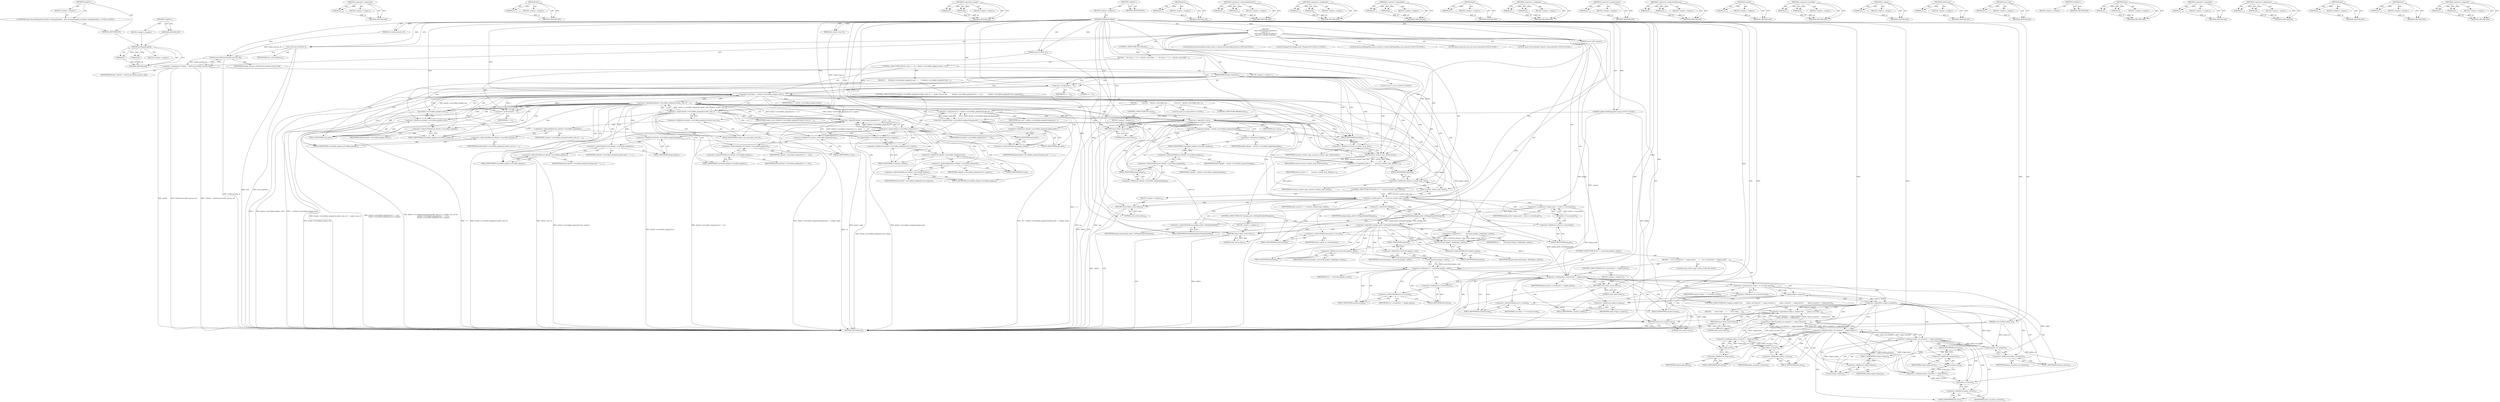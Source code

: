 digraph "&lt;global&gt;" {
vulnerable_343 [label=<(METHOD,IsPluginEnabled)>];
vulnerable_344 [label=<(PARAM,p1)>];
vulnerable_345 [label=<(PARAM,p2)>];
vulnerable_346 [label=<(BLOCK,&lt;empty&gt;,&lt;empty&gt;)>];
vulnerable_347 [label=<(METHOD_RETURN,ANY)>];
vulnerable_326 [label=<(METHOD,&lt;operator&gt;.indirection)>];
vulnerable_327 [label=<(PARAM,p1)>];
vulnerable_328 [label=<(BLOCK,&lt;empty&gt;,&lt;empty&gt;)>];
vulnerable_329 [label=<(METHOD_RETURN,ANY)>];
vulnerable_280 [label=<(METHOD,size)>];
vulnerable_281 [label=<(PARAM,p1)>];
vulnerable_282 [label=<(BLOCK,&lt;empty&gt;,&lt;empty&gt;)>];
vulnerable_283 [label=<(METHOD_RETURN,ANY)>];
vulnerable_303 [label=<(METHOD,&lt;operator&gt;.equals)>];
vulnerable_304 [label=<(PARAM,p1)>];
vulnerable_305 [label=<(PARAM,p2)>];
vulnerable_306 [label=<(BLOCK,&lt;empty&gt;,&lt;empty&gt;)>];
vulnerable_307 [label=<(METHOD_RETURN,ANY)>];
vulnerable_6 [label=<(METHOD,&lt;global&gt;)<SUB>1</SUB>>];
vulnerable_7 [label=<(BLOCK,&lt;empty&gt;,&lt;empty&gt;)<SUB>1</SUB>>];
vulnerable_8 [label=<(METHOD,IsPluginEnabled)<SUB>1</SUB>>];
vulnerable_9 [label=<(PARAM,int render_process_id)<SUB>2</SUB>>];
vulnerable_10 [label=<(PARAM,int render_view_id)<SUB>3</SUB>>];
vulnerable_11 [label=<(PARAM,const void* context)<SUB>4</SUB>>];
vulnerable_12 [label=<(PARAM,const GURL&amp; url)<SUB>5</SUB>>];
vulnerable_13 [label=<(PARAM,const GURL&amp; policy_url)<SUB>6</SUB>>];
vulnerable_14 [label="<(PARAM,webkit::WebPluginInfo* plugin)<SUB>7</SUB>>"];
vulnerable_15 [label="<(BLOCK,{
  base::AutoLock auto_lock(lock_);
  const Pr...,{
  base::AutoLock auto_lock(lock_);
  const Pr...)<SUB>7</SUB>>"];
vulnerable_16 [label="<(LOCAL,base.AutoLock auto_lock: base.AutoLock)<SUB>8</SUB>>"];
vulnerable_17 [label=<(auto_lock,auto_lock(lock_))<SUB>8</SUB>>];
vulnerable_18 [label=<(IDENTIFIER,lock_,auto_lock(lock_))<SUB>8</SUB>>];
vulnerable_19 [label="<(LOCAL,const ProcessDetails* details: ProcessDetails*)<SUB>9</SUB>>"];
vulnerable_20 [label=<(&lt;operator&gt;.assignment,* details = GetProcess(render_process_id))<SUB>9</SUB>>];
vulnerable_21 [label=<(IDENTIFIER,details,* details = GetProcess(render_process_id))<SUB>9</SUB>>];
vulnerable_22 [label=<(GetProcess,GetProcess(render_process_id))<SUB>9</SUB>>];
vulnerable_23 [label=<(IDENTIFIER,render_process_id,GetProcess(render_process_id))<SUB>9</SUB>>];
vulnerable_24 [label=<(CONTROL_STRUCTURE,IF,if (details))<SUB>11</SUB>>];
vulnerable_25 [label=<(IDENTIFIER,details,if (details))<SUB>11</SUB>>];
vulnerable_26 [label=<(BLOCK,{
    for (size_t i = 0; i &lt; details-&gt;overridde...,{
    for (size_t i = 0; i &lt; details-&gt;overridde...)<SUB>11</SUB>>];
vulnerable_27 [label=<(CONTROL_STRUCTURE,FOR,for (size_t i = 0;i &lt; details-&gt;overridden_plugins.size();++i))<SUB>12</SUB>>];
vulnerable_28 [label=<(BLOCK,&lt;empty&gt;,&lt;empty&gt;)<SUB>12</SUB>>];
vulnerable_29 [label="<(LOCAL,size_t i: size_t)<SUB>12</SUB>>"];
vulnerable_30 [label=<(&lt;operator&gt;.assignment,i = 0)<SUB>12</SUB>>];
vulnerable_31 [label=<(IDENTIFIER,i,i = 0)<SUB>12</SUB>>];
vulnerable_32 [label=<(LITERAL,0,i = 0)<SUB>12</SUB>>];
vulnerable_33 [label=<(&lt;operator&gt;.lessThan,i &lt; details-&gt;overridden_plugins.size())<SUB>12</SUB>>];
vulnerable_34 [label=<(IDENTIFIER,i,i &lt; details-&gt;overridden_plugins.size())<SUB>12</SUB>>];
vulnerable_35 [label=<(size,details-&gt;overridden_plugins.size())<SUB>12</SUB>>];
vulnerable_36 [label=<(&lt;operator&gt;.fieldAccess,details-&gt;overridden_plugins.size)<SUB>12</SUB>>];
vulnerable_37 [label=<(&lt;operator&gt;.indirectFieldAccess,details-&gt;overridden_plugins)<SUB>12</SUB>>];
vulnerable_38 [label=<(IDENTIFIER,details,details-&gt;overridden_plugins.size())<SUB>12</SUB>>];
vulnerable_39 [label=<(FIELD_IDENTIFIER,overridden_plugins,overridden_plugins)<SUB>12</SUB>>];
vulnerable_40 [label=<(FIELD_IDENTIFIER,size,size)<SUB>12</SUB>>];
vulnerable_41 [label=<(&lt;operator&gt;.preIncrement,++i)<SUB>12</SUB>>];
vulnerable_42 [label=<(IDENTIFIER,i,++i)<SUB>12</SUB>>];
vulnerable_43 [label=<(BLOCK,{
      if (details-&gt;overridden_plugins[i].rend...,{
      if (details-&gt;overridden_plugins[i].rend...)<SUB>12</SUB>>];
vulnerable_44 [label=<(CONTROL_STRUCTURE,IF,if (details-&gt;overridden_plugins[i].render_view_id == render_view_id &amp;&amp;
          (details-&gt;overridden_plugins[i].url == url ||
            details-&gt;overridden_plugins[i].url.is_empty())))<SUB>13</SUB>>];
vulnerable_45 [label=<(&lt;operator&gt;.logicalAnd,details-&gt;overridden_plugins[i].render_view_id =...)<SUB>13</SUB>>];
vulnerable_46 [label=<(&lt;operator&gt;.equals,details-&gt;overridden_plugins[i].render_view_id =...)<SUB>13</SUB>>];
vulnerable_47 [label=<(&lt;operator&gt;.fieldAccess,details-&gt;overridden_plugins[i].render_view_id)<SUB>13</SUB>>];
vulnerable_48 [label=<(&lt;operator&gt;.indirectIndexAccess,details-&gt;overridden_plugins[i])<SUB>13</SUB>>];
vulnerable_49 [label=<(&lt;operator&gt;.indirectFieldAccess,details-&gt;overridden_plugins)<SUB>13</SUB>>];
vulnerable_50 [label=<(IDENTIFIER,details,details-&gt;overridden_plugins[i].render_view_id =...)<SUB>13</SUB>>];
vulnerable_51 [label=<(FIELD_IDENTIFIER,overridden_plugins,overridden_plugins)<SUB>13</SUB>>];
vulnerable_52 [label=<(IDENTIFIER,i,details-&gt;overridden_plugins[i].render_view_id =...)<SUB>13</SUB>>];
vulnerable_53 [label=<(FIELD_IDENTIFIER,render_view_id,render_view_id)<SUB>13</SUB>>];
vulnerable_54 [label=<(IDENTIFIER,render_view_id,details-&gt;overridden_plugins[i].render_view_id =...)<SUB>13</SUB>>];
vulnerable_55 [label=<(&lt;operator&gt;.logicalOr,details-&gt;overridden_plugins[i].url == url ||
  ...)<SUB>14</SUB>>];
vulnerable_56 [label=<(&lt;operator&gt;.equals,details-&gt;overridden_plugins[i].url == url)<SUB>14</SUB>>];
vulnerable_57 [label=<(&lt;operator&gt;.fieldAccess,details-&gt;overridden_plugins[i].url)<SUB>14</SUB>>];
vulnerable_58 [label=<(&lt;operator&gt;.indirectIndexAccess,details-&gt;overridden_plugins[i])<SUB>14</SUB>>];
vulnerable_59 [label=<(&lt;operator&gt;.indirectFieldAccess,details-&gt;overridden_plugins)<SUB>14</SUB>>];
vulnerable_60 [label=<(IDENTIFIER,details,details-&gt;overridden_plugins[i].url == url)<SUB>14</SUB>>];
vulnerable_61 [label=<(FIELD_IDENTIFIER,overridden_plugins,overridden_plugins)<SUB>14</SUB>>];
vulnerable_62 [label=<(IDENTIFIER,i,details-&gt;overridden_plugins[i].url == url)<SUB>14</SUB>>];
vulnerable_63 [label=<(FIELD_IDENTIFIER,url,url)<SUB>14</SUB>>];
vulnerable_64 [label=<(IDENTIFIER,url,details-&gt;overridden_plugins[i].url == url)<SUB>14</SUB>>];
vulnerable_65 [label=<(is_empty,details-&gt;overridden_plugins[i].url.is_empty())<SUB>15</SUB>>];
vulnerable_66 [label=<(&lt;operator&gt;.fieldAccess,details-&gt;overridden_plugins[i].url.is_empty)<SUB>15</SUB>>];
vulnerable_67 [label=<(&lt;operator&gt;.fieldAccess,details-&gt;overridden_plugins[i].url)<SUB>15</SUB>>];
vulnerable_68 [label=<(&lt;operator&gt;.indirectIndexAccess,details-&gt;overridden_plugins[i])<SUB>15</SUB>>];
vulnerable_69 [label=<(&lt;operator&gt;.indirectFieldAccess,details-&gt;overridden_plugins)<SUB>15</SUB>>];
vulnerable_70 [label=<(IDENTIFIER,details,details-&gt;overridden_plugins[i].url.is_empty())<SUB>15</SUB>>];
vulnerable_71 [label=<(FIELD_IDENTIFIER,overridden_plugins,overridden_plugins)<SUB>15</SUB>>];
vulnerable_72 [label=<(IDENTIFIER,i,details-&gt;overridden_plugins[i].url.is_empty())<SUB>15</SUB>>];
vulnerable_73 [label=<(FIELD_IDENTIFIER,url,url)<SUB>15</SUB>>];
vulnerable_74 [label=<(FIELD_IDENTIFIER,is_empty,is_empty)<SUB>15</SUB>>];
vulnerable_75 [label=<(BLOCK,{
 
         bool use = details-&gt;overridden_plu...,{
 
         bool use = details-&gt;overridden_plu...)<SUB>15</SUB>>];
vulnerable_76 [label="<(LOCAL,bool use: bool)<SUB>17</SUB>>"];
vulnerable_77 [label=<(&lt;operator&gt;.assignment,use = details-&gt;overridden_plugins[i].plugin.pat...)<SUB>17</SUB>>];
vulnerable_78 [label=<(IDENTIFIER,use,use = details-&gt;overridden_plugins[i].plugin.pat...)<SUB>17</SUB>>];
vulnerable_79 [label=<(&lt;operator&gt;.equals,details-&gt;overridden_plugins[i].plugin.path == p...)<SUB>17</SUB>>];
vulnerable_80 [label=<(&lt;operator&gt;.fieldAccess,details-&gt;overridden_plugins[i].plugin.path)<SUB>17</SUB>>];
vulnerable_81 [label=<(&lt;operator&gt;.fieldAccess,details-&gt;overridden_plugins[i].plugin)<SUB>17</SUB>>];
vulnerable_82 [label=<(&lt;operator&gt;.indirectIndexAccess,details-&gt;overridden_plugins[i])<SUB>17</SUB>>];
vulnerable_83 [label=<(&lt;operator&gt;.indirectFieldAccess,details-&gt;overridden_plugins)<SUB>17</SUB>>];
vulnerable_84 [label=<(IDENTIFIER,details,details-&gt;overridden_plugins[i].plugin.path == p...)<SUB>17</SUB>>];
vulnerable_85 [label=<(FIELD_IDENTIFIER,overridden_plugins,overridden_plugins)<SUB>17</SUB>>];
vulnerable_86 [label=<(IDENTIFIER,i,details-&gt;overridden_plugins[i].plugin.path == p...)<SUB>17</SUB>>];
vulnerable_87 [label=<(FIELD_IDENTIFIER,plugin,plugin)<SUB>17</SUB>>];
vulnerable_88 [label=<(FIELD_IDENTIFIER,path,path)<SUB>17</SUB>>];
vulnerable_89 [label=<(&lt;operator&gt;.indirectFieldAccess,plugin-&gt;path)<SUB>17</SUB>>];
vulnerable_90 [label=<(IDENTIFIER,plugin,details-&gt;overridden_plugins[i].plugin.path == p...)<SUB>17</SUB>>];
vulnerable_91 [label=<(FIELD_IDENTIFIER,path,path)<SUB>17</SUB>>];
vulnerable_92 [label=<(CONTROL_STRUCTURE,IF,if (!use))<SUB>18</SUB>>];
vulnerable_93 [label=<(&lt;operator&gt;.logicalNot,!use)<SUB>18</SUB>>];
vulnerable_94 [label=<(IDENTIFIER,use,!use)<SUB>18</SUB>>];
vulnerable_95 [label=<(BLOCK,&lt;empty&gt;,&lt;empty&gt;)<SUB>19</SUB>>];
vulnerable_96 [label=<(RETURN,return false;,return false;)<SUB>19</SUB>>];
vulnerable_97 [label=<(LITERAL,false,return false;)<SUB>19</SUB>>];
vulnerable_98 [label=<(&lt;operator&gt;.assignment,*plugin = details-&gt;overridden_plugins[i].plugin)<SUB>20</SUB>>];
vulnerable_99 [label=<(&lt;operator&gt;.indirection,*plugin)<SUB>20</SUB>>];
vulnerable_100 [label=<(IDENTIFIER,plugin,*plugin = details-&gt;overridden_plugins[i].plugin)<SUB>20</SUB>>];
vulnerable_101 [label=<(&lt;operator&gt;.fieldAccess,details-&gt;overridden_plugins[i].plugin)<SUB>20</SUB>>];
vulnerable_102 [label=<(&lt;operator&gt;.indirectIndexAccess,details-&gt;overridden_plugins[i])<SUB>20</SUB>>];
vulnerable_103 [label=<(&lt;operator&gt;.indirectFieldAccess,details-&gt;overridden_plugins)<SUB>20</SUB>>];
vulnerable_104 [label=<(IDENTIFIER,details,*plugin = details-&gt;overridden_plugins[i].plugin)<SUB>20</SUB>>];
vulnerable_105 [label=<(FIELD_IDENTIFIER,overridden_plugins,overridden_plugins)<SUB>20</SUB>>];
vulnerable_106 [label=<(IDENTIFIER,i,*plugin = details-&gt;overridden_plugins[i].plugin)<SUB>20</SUB>>];
vulnerable_107 [label=<(FIELD_IDENTIFIER,plugin,plugin)<SUB>20</SUB>>];
vulnerable_108 [label=<(CONTROL_STRUCTURE,BREAK,break;)<SUB>21</SUB>>];
vulnerable_109 [label="<(LOCAL,ResourceContextMap.iterator prefs_it: ResourceContextMap.iterator)<SUB>26</SUB>>"];
vulnerable_110 [label=<(&lt;operator&gt;.assignment,prefs_it =
      resource_context_map_.find(con...)<SUB>26</SUB>>];
vulnerable_111 [label=<(IDENTIFIER,prefs_it,prefs_it =
      resource_context_map_.find(con...)<SUB>26</SUB>>];
vulnerable_112 [label=<(find,resource_context_map_.find(context))<SUB>27</SUB>>];
vulnerable_113 [label=<(&lt;operator&gt;.fieldAccess,resource_context_map_.find)<SUB>27</SUB>>];
vulnerable_114 [label=<(IDENTIFIER,resource_context_map_,resource_context_map_.find(context))<SUB>27</SUB>>];
vulnerable_115 [label=<(FIELD_IDENTIFIER,find,find)<SUB>27</SUB>>];
vulnerable_116 [label=<(IDENTIFIER,context,resource_context_map_.find(context))<SUB>27</SUB>>];
vulnerable_117 [label=<(CONTROL_STRUCTURE,IF,if (prefs_it == resource_context_map_.end()))<SUB>28</SUB>>];
vulnerable_118 [label=<(&lt;operator&gt;.equals,prefs_it == resource_context_map_.end())<SUB>28</SUB>>];
vulnerable_119 [label=<(IDENTIFIER,prefs_it,prefs_it == resource_context_map_.end())<SUB>28</SUB>>];
vulnerable_120 [label=<(end,resource_context_map_.end())<SUB>28</SUB>>];
vulnerable_121 [label=<(&lt;operator&gt;.fieldAccess,resource_context_map_.end)<SUB>28</SUB>>];
vulnerable_122 [label=<(IDENTIFIER,resource_context_map_,resource_context_map_.end())<SUB>28</SUB>>];
vulnerable_123 [label=<(FIELD_IDENTIFIER,end,end)<SUB>28</SUB>>];
vulnerable_124 [label=<(BLOCK,&lt;empty&gt;,&lt;empty&gt;)<SUB>29</SUB>>];
vulnerable_125 [label=<(RETURN,return false;,return false;)<SUB>29</SUB>>];
vulnerable_126 [label=<(LITERAL,false,return false;)<SUB>29</SUB>>];
vulnerable_127 [label="<(LOCAL,PluginPrefs* plugin_prefs: PluginPrefs*)<SUB>31</SUB>>"];
vulnerable_128 [label=<(&lt;operator&gt;.assignment,* plugin_prefs = prefs_it-&gt;second.get())<SUB>31</SUB>>];
vulnerable_129 [label=<(IDENTIFIER,plugin_prefs,* plugin_prefs = prefs_it-&gt;second.get())<SUB>31</SUB>>];
vulnerable_130 [label=<(get,prefs_it-&gt;second.get())<SUB>31</SUB>>];
vulnerable_131 [label=<(&lt;operator&gt;.fieldAccess,prefs_it-&gt;second.get)<SUB>31</SUB>>];
vulnerable_132 [label=<(&lt;operator&gt;.indirectFieldAccess,prefs_it-&gt;second)<SUB>31</SUB>>];
vulnerable_133 [label=<(IDENTIFIER,prefs_it,prefs_it-&gt;second.get())<SUB>31</SUB>>];
vulnerable_134 [label=<(FIELD_IDENTIFIER,second,second)<SUB>31</SUB>>];
vulnerable_135 [label=<(FIELD_IDENTIFIER,get,get)<SUB>31</SUB>>];
vulnerable_136 [label=<(CONTROL_STRUCTURE,IF,if (!plugin_prefs-&gt;IsPluginEnabled(*plugin)))<SUB>32</SUB>>];
vulnerable_137 [label=<(&lt;operator&gt;.logicalNot,!plugin_prefs-&gt;IsPluginEnabled(*plugin))<SUB>32</SUB>>];
vulnerable_138 [label=<(IsPluginEnabled,plugin_prefs-&gt;IsPluginEnabled(*plugin))<SUB>32</SUB>>];
vulnerable_139 [label=<(&lt;operator&gt;.indirectFieldAccess,plugin_prefs-&gt;IsPluginEnabled)<SUB>32</SUB>>];
vulnerable_140 [label=<(IDENTIFIER,plugin_prefs,plugin_prefs-&gt;IsPluginEnabled(*plugin))<SUB>32</SUB>>];
vulnerable_141 [label=<(FIELD_IDENTIFIER,IsPluginEnabled,IsPluginEnabled)<SUB>32</SUB>>];
vulnerable_142 [label=<(&lt;operator&gt;.indirection,*plugin)<SUB>32</SUB>>];
vulnerable_143 [label=<(IDENTIFIER,plugin,plugin_prefs-&gt;IsPluginEnabled(*plugin))<SUB>32</SUB>>];
vulnerable_144 [label=<(BLOCK,&lt;empty&gt;,&lt;empty&gt;)<SUB>33</SUB>>];
vulnerable_145 [label=<(RETURN,return false;,return false;)<SUB>33</SUB>>];
vulnerable_146 [label=<(LITERAL,false,return false;)<SUB>33</SUB>>];
vulnerable_147 [label="<(LOCAL,RestrictedPluginMap.const_iterator it: RestrictedPluginMap.const_iterator)<SUB>35</SUB>>"];
vulnerable_148 [label=<(&lt;operator&gt;.assignment,it =
      restricted_plugins_.find(plugin-&gt;path))<SUB>35</SUB>>];
vulnerable_149 [label=<(IDENTIFIER,it,it =
      restricted_plugins_.find(plugin-&gt;path))<SUB>35</SUB>>];
vulnerable_150 [label=<(find,restricted_plugins_.find(plugin-&gt;path))<SUB>36</SUB>>];
vulnerable_151 [label=<(&lt;operator&gt;.fieldAccess,restricted_plugins_.find)<SUB>36</SUB>>];
vulnerable_152 [label=<(IDENTIFIER,restricted_plugins_,restricted_plugins_.find(plugin-&gt;path))<SUB>36</SUB>>];
vulnerable_153 [label=<(FIELD_IDENTIFIER,find,find)<SUB>36</SUB>>];
vulnerable_154 [label=<(&lt;operator&gt;.indirectFieldAccess,plugin-&gt;path)<SUB>36</SUB>>];
vulnerable_155 [label=<(IDENTIFIER,plugin,restricted_plugins_.find(plugin-&gt;path))<SUB>36</SUB>>];
vulnerable_156 [label=<(FIELD_IDENTIFIER,path,path)<SUB>36</SUB>>];
vulnerable_157 [label=<(CONTROL_STRUCTURE,IF,if (it != restricted_plugins_.end()))<SUB>37</SUB>>];
vulnerable_158 [label=<(&lt;operator&gt;.notEquals,it != restricted_plugins_.end())<SUB>37</SUB>>];
vulnerable_159 [label=<(IDENTIFIER,it,it != restricted_plugins_.end())<SUB>37</SUB>>];
vulnerable_160 [label=<(end,restricted_plugins_.end())<SUB>37</SUB>>];
vulnerable_161 [label=<(&lt;operator&gt;.fieldAccess,restricted_plugins_.end)<SUB>37</SUB>>];
vulnerable_162 [label=<(IDENTIFIER,restricted_plugins_,restricted_plugins_.end())<SUB>37</SUB>>];
vulnerable_163 [label=<(FIELD_IDENTIFIER,end,end)<SUB>37</SUB>>];
vulnerable_164 [label=<(BLOCK,{
    if (it-&gt;second.first != plugin_prefs)
   ...,{
    if (it-&gt;second.first != plugin_prefs)
   ...)<SUB>37</SUB>>];
vulnerable_165 [label=<(CONTROL_STRUCTURE,IF,if (it-&gt;second.first != plugin_prefs))<SUB>38</SUB>>];
vulnerable_166 [label=<(&lt;operator&gt;.notEquals,it-&gt;second.first != plugin_prefs)<SUB>38</SUB>>];
vulnerable_167 [label=<(&lt;operator&gt;.fieldAccess,it-&gt;second.first)<SUB>38</SUB>>];
vulnerable_168 [label=<(&lt;operator&gt;.indirectFieldAccess,it-&gt;second)<SUB>38</SUB>>];
vulnerable_169 [label=<(IDENTIFIER,it,it-&gt;second.first != plugin_prefs)<SUB>38</SUB>>];
vulnerable_170 [label=<(FIELD_IDENTIFIER,second,second)<SUB>38</SUB>>];
vulnerable_171 [label=<(FIELD_IDENTIFIER,first,first)<SUB>38</SUB>>];
vulnerable_172 [label=<(IDENTIFIER,plugin_prefs,it-&gt;second.first != plugin_prefs)<SUB>38</SUB>>];
vulnerable_173 [label=<(BLOCK,&lt;empty&gt;,&lt;empty&gt;)<SUB>39</SUB>>];
vulnerable_174 [label=<(RETURN,return false;,return false;)<SUB>39</SUB>>];
vulnerable_175 [label=<(LITERAL,false,return false;)<SUB>39</SUB>>];
vulnerable_176 [label="<(LOCAL,const GURL origin: GURL)<SUB>40</SUB>>"];
vulnerable_177 [label=<(&lt;operator&gt;.assignment,&amp; origin = it-&gt;second.second)<SUB>40</SUB>>];
vulnerable_178 [label=<(IDENTIFIER,origin,&amp; origin = it-&gt;second.second)<SUB>40</SUB>>];
vulnerable_179 [label=<(&lt;operator&gt;.fieldAccess,it-&gt;second.second)<SUB>40</SUB>>];
vulnerable_180 [label=<(&lt;operator&gt;.indirectFieldAccess,it-&gt;second)<SUB>40</SUB>>];
vulnerable_181 [label=<(IDENTIFIER,it,&amp; origin = it-&gt;second.second)<SUB>40</SUB>>];
vulnerable_182 [label=<(FIELD_IDENTIFIER,second,second)<SUB>40</SUB>>];
vulnerable_183 [label=<(FIELD_IDENTIFIER,second,second)<SUB>40</SUB>>];
vulnerable_184 [label=<(CONTROL_STRUCTURE,IF,if (!origin.is_empty() &amp;&amp;
        (policy_url.scheme() != origin.scheme() ||
         policy_url.host() != origin.host() ||
         policy_url.port() != origin.port())))<SUB>41</SUB>>];
vulnerable_185 [label=<(&lt;operator&gt;.logicalAnd,!origin.is_empty() &amp;&amp;
        (policy_url.schem...)<SUB>41</SUB>>];
vulnerable_186 [label=<(&lt;operator&gt;.logicalNot,!origin.is_empty())<SUB>41</SUB>>];
vulnerable_187 [label=<(is_empty,origin.is_empty())<SUB>41</SUB>>];
vulnerable_188 [label=<(&lt;operator&gt;.fieldAccess,origin.is_empty)<SUB>41</SUB>>];
vulnerable_189 [label=<(IDENTIFIER,origin,origin.is_empty())<SUB>41</SUB>>];
vulnerable_190 [label=<(FIELD_IDENTIFIER,is_empty,is_empty)<SUB>41</SUB>>];
vulnerable_191 [label=<(&lt;operator&gt;.logicalOr,policy_url.scheme() != origin.scheme() ||
     ...)<SUB>42</SUB>>];
vulnerable_192 [label=<(&lt;operator&gt;.logicalOr,policy_url.scheme() != origin.scheme() ||
     ...)<SUB>42</SUB>>];
vulnerable_193 [label=<(&lt;operator&gt;.notEquals,policy_url.scheme() != origin.scheme())<SUB>42</SUB>>];
vulnerable_194 [label=<(scheme,policy_url.scheme())<SUB>42</SUB>>];
vulnerable_195 [label=<(&lt;operator&gt;.fieldAccess,policy_url.scheme)<SUB>42</SUB>>];
vulnerable_196 [label=<(IDENTIFIER,policy_url,policy_url.scheme())<SUB>42</SUB>>];
vulnerable_197 [label=<(FIELD_IDENTIFIER,scheme,scheme)<SUB>42</SUB>>];
vulnerable_198 [label=<(scheme,origin.scheme())<SUB>42</SUB>>];
vulnerable_199 [label=<(&lt;operator&gt;.fieldAccess,origin.scheme)<SUB>42</SUB>>];
vulnerable_200 [label=<(IDENTIFIER,origin,origin.scheme())<SUB>42</SUB>>];
vulnerable_201 [label=<(FIELD_IDENTIFIER,scheme,scheme)<SUB>42</SUB>>];
vulnerable_202 [label=<(&lt;operator&gt;.notEquals,policy_url.host() != origin.host())<SUB>43</SUB>>];
vulnerable_203 [label=<(host,policy_url.host())<SUB>43</SUB>>];
vulnerable_204 [label=<(&lt;operator&gt;.fieldAccess,policy_url.host)<SUB>43</SUB>>];
vulnerable_205 [label=<(IDENTIFIER,policy_url,policy_url.host())<SUB>43</SUB>>];
vulnerable_206 [label=<(FIELD_IDENTIFIER,host,host)<SUB>43</SUB>>];
vulnerable_207 [label=<(host,origin.host())<SUB>43</SUB>>];
vulnerable_208 [label=<(&lt;operator&gt;.fieldAccess,origin.host)<SUB>43</SUB>>];
vulnerable_209 [label=<(IDENTIFIER,origin,origin.host())<SUB>43</SUB>>];
vulnerable_210 [label=<(FIELD_IDENTIFIER,host,host)<SUB>43</SUB>>];
vulnerable_211 [label=<(&lt;operator&gt;.notEquals,policy_url.port() != origin.port())<SUB>44</SUB>>];
vulnerable_212 [label=<(port,policy_url.port())<SUB>44</SUB>>];
vulnerable_213 [label=<(&lt;operator&gt;.fieldAccess,policy_url.port)<SUB>44</SUB>>];
vulnerable_214 [label=<(IDENTIFIER,policy_url,policy_url.port())<SUB>44</SUB>>];
vulnerable_215 [label=<(FIELD_IDENTIFIER,port,port)<SUB>44</SUB>>];
vulnerable_216 [label=<(port,origin.port())<SUB>44</SUB>>];
vulnerable_217 [label=<(&lt;operator&gt;.fieldAccess,origin.port)<SUB>44</SUB>>];
vulnerable_218 [label=<(IDENTIFIER,origin,origin.port())<SUB>44</SUB>>];
vulnerable_219 [label=<(FIELD_IDENTIFIER,port,port)<SUB>44</SUB>>];
vulnerable_220 [label=<(BLOCK,{
      return false;
    },{
      return false;
    })<SUB>44</SUB>>];
vulnerable_221 [label=<(RETURN,return false;,return false;)<SUB>45</SUB>>];
vulnerable_222 [label=<(LITERAL,false,return false;)<SUB>45</SUB>>];
vulnerable_223 [label=<(RETURN,return true;,return true;)<SUB>49</SUB>>];
vulnerable_224 [label=<(LITERAL,true,return true;)<SUB>49</SUB>>];
vulnerable_225 [label=<(METHOD_RETURN,bool)<SUB>1</SUB>>];
vulnerable_227 [label=<(METHOD_RETURN,ANY)<SUB>1</SUB>>];
vulnerable_361 [label=<(METHOD,port)>];
vulnerable_362 [label=<(PARAM,p1)>];
vulnerable_363 [label=<(BLOCK,&lt;empty&gt;,&lt;empty&gt;)>];
vulnerable_364 [label=<(METHOD_RETURN,ANY)>];
vulnerable_308 [label=<(METHOD,&lt;operator&gt;.indirectIndexAccess)>];
vulnerable_309 [label=<(PARAM,p1)>];
vulnerable_310 [label=<(PARAM,p2)>];
vulnerable_311 [label=<(BLOCK,&lt;empty&gt;,&lt;empty&gt;)>];
vulnerable_312 [label=<(METHOD_RETURN,ANY)>];
vulnerable_266 [label=<(METHOD,&lt;operator&gt;.assignment)>];
vulnerable_267 [label=<(PARAM,p1)>];
vulnerable_268 [label=<(PARAM,p2)>];
vulnerable_269 [label=<(BLOCK,&lt;empty&gt;,&lt;empty&gt;)>];
vulnerable_270 [label=<(METHOD_RETURN,ANY)>];
vulnerable_298 [label=<(METHOD,&lt;operator&gt;.logicalAnd)>];
vulnerable_299 [label=<(PARAM,p1)>];
vulnerable_300 [label=<(PARAM,p2)>];
vulnerable_301 [label=<(BLOCK,&lt;empty&gt;,&lt;empty&gt;)>];
vulnerable_302 [label=<(METHOD_RETURN,ANY)>];
vulnerable_339 [label=<(METHOD,get)>];
vulnerable_340 [label=<(PARAM,p1)>];
vulnerable_341 [label=<(BLOCK,&lt;empty&gt;,&lt;empty&gt;)>];
vulnerable_342 [label=<(METHOD_RETURN,ANY)>];
vulnerable_348 [label=<(METHOD,&lt;operator&gt;.notEquals)>];
vulnerable_349 [label=<(PARAM,p1)>];
vulnerable_350 [label=<(PARAM,p2)>];
vulnerable_351 [label=<(BLOCK,&lt;empty&gt;,&lt;empty&gt;)>];
vulnerable_352 [label=<(METHOD_RETURN,ANY)>];
vulnerable_294 [label=<(METHOD,&lt;operator&gt;.preIncrement)>];
vulnerable_295 [label=<(PARAM,p1)>];
vulnerable_296 [label=<(BLOCK,&lt;empty&gt;,&lt;empty&gt;)>];
vulnerable_297 [label=<(METHOD_RETURN,ANY)>];
vulnerable_289 [label=<(METHOD,&lt;operator&gt;.indirectFieldAccess)>];
vulnerable_290 [label=<(PARAM,p1)>];
vulnerable_291 [label=<(PARAM,p2)>];
vulnerable_292 [label=<(BLOCK,&lt;empty&gt;,&lt;empty&gt;)>];
vulnerable_293 [label=<(METHOD_RETURN,ANY)>];
vulnerable_353 [label=<(METHOD,scheme)>];
vulnerable_354 [label=<(PARAM,p1)>];
vulnerable_355 [label=<(BLOCK,&lt;empty&gt;,&lt;empty&gt;)>];
vulnerable_356 [label=<(METHOD_RETURN,ANY)>];
vulnerable_275 [label=<(METHOD,&lt;operator&gt;.lessThan)>];
vulnerable_276 [label=<(PARAM,p1)>];
vulnerable_277 [label=<(PARAM,p2)>];
vulnerable_278 [label=<(BLOCK,&lt;empty&gt;,&lt;empty&gt;)>];
vulnerable_279 [label=<(METHOD_RETURN,ANY)>];
vulnerable_318 [label=<(METHOD,is_empty)>];
vulnerable_319 [label=<(PARAM,p1)>];
vulnerable_320 [label=<(BLOCK,&lt;empty&gt;,&lt;empty&gt;)>];
vulnerable_321 [label=<(METHOD_RETURN,ANY)>];
vulnerable_271 [label=<(METHOD,GetProcess)>];
vulnerable_272 [label=<(PARAM,p1)>];
vulnerable_273 [label=<(BLOCK,&lt;empty&gt;,&lt;empty&gt;)>];
vulnerable_274 [label=<(METHOD_RETURN,ANY)>];
vulnerable_262 [label=<(METHOD,auto_lock)>];
vulnerable_263 [label=<(PARAM,p1)>];
vulnerable_264 [label=<(BLOCK,&lt;empty&gt;,&lt;empty&gt;)>];
vulnerable_265 [label=<(METHOD_RETURN,ANY)>];
vulnerable_256 [label=<(METHOD,&lt;global&gt;)<SUB>1</SUB>>];
vulnerable_257 [label=<(BLOCK,&lt;empty&gt;,&lt;empty&gt;)>];
vulnerable_258 [label=<(METHOD_RETURN,ANY)>];
vulnerable_330 [label=<(METHOD,find)>];
vulnerable_331 [label=<(PARAM,p1)>];
vulnerable_332 [label=<(PARAM,p2)>];
vulnerable_333 [label=<(BLOCK,&lt;empty&gt;,&lt;empty&gt;)>];
vulnerable_334 [label=<(METHOD_RETURN,ANY)>];
vulnerable_322 [label=<(METHOD,&lt;operator&gt;.logicalNot)>];
vulnerable_323 [label=<(PARAM,p1)>];
vulnerable_324 [label=<(BLOCK,&lt;empty&gt;,&lt;empty&gt;)>];
vulnerable_325 [label=<(METHOD_RETURN,ANY)>];
vulnerable_284 [label=<(METHOD,&lt;operator&gt;.fieldAccess)>];
vulnerable_285 [label=<(PARAM,p1)>];
vulnerable_286 [label=<(PARAM,p2)>];
vulnerable_287 [label=<(BLOCK,&lt;empty&gt;,&lt;empty&gt;)>];
vulnerable_288 [label=<(METHOD_RETURN,ANY)>];
vulnerable_335 [label=<(METHOD,end)>];
vulnerable_336 [label=<(PARAM,p1)>];
vulnerable_337 [label=<(BLOCK,&lt;empty&gt;,&lt;empty&gt;)>];
vulnerable_338 [label=<(METHOD_RETURN,ANY)>];
vulnerable_357 [label=<(METHOD,host)>];
vulnerable_358 [label=<(PARAM,p1)>];
vulnerable_359 [label=<(BLOCK,&lt;empty&gt;,&lt;empty&gt;)>];
vulnerable_360 [label=<(METHOD_RETURN,ANY)>];
vulnerable_313 [label=<(METHOD,&lt;operator&gt;.logicalOr)>];
vulnerable_314 [label=<(PARAM,p1)>];
vulnerable_315 [label=<(PARAM,p2)>];
vulnerable_316 [label=<(BLOCK,&lt;empty&gt;,&lt;empty&gt;)>];
vulnerable_317 [label=<(METHOD_RETURN,ANY)>];
fixed_6 [label=<(METHOD,&lt;global&gt;)<SUB>1</SUB>>];
fixed_7 [label=<(BLOCK,&lt;empty&gt;,&lt;empty&gt;)<SUB>1</SUB>>];
fixed_8 [label="<(UNKNOWN,bool ChromePluginServiceFilter::IsPluginEnabled...,bool ChromePluginServiceFilter::IsPluginEnabled...)<SUB>1</SUB>>"];
fixed_9 [label=<(METHOD_RETURN,ANY)<SUB>1</SUB>>];
fixed_14 [label=<(METHOD,&lt;global&gt;)<SUB>1</SUB>>];
fixed_15 [label=<(BLOCK,&lt;empty&gt;,&lt;empty&gt;)>];
fixed_16 [label=<(METHOD_RETURN,ANY)>];
vulnerable_343 -> vulnerable_344  [key=0, label="AST: "];
vulnerable_343 -> vulnerable_344  [key=1, label="DDG: "];
vulnerable_343 -> vulnerable_346  [key=0, label="AST: "];
vulnerable_343 -> vulnerable_345  [key=0, label="AST: "];
vulnerable_343 -> vulnerable_345  [key=1, label="DDG: "];
vulnerable_343 -> vulnerable_347  [key=0, label="AST: "];
vulnerable_343 -> vulnerable_347  [key=1, label="CFG: "];
vulnerable_344 -> vulnerable_347  [key=0, label="DDG: p1"];
vulnerable_345 -> vulnerable_347  [key=0, label="DDG: p2"];
vulnerable_326 -> vulnerable_327  [key=0, label="AST: "];
vulnerable_326 -> vulnerable_327  [key=1, label="DDG: "];
vulnerable_326 -> vulnerable_328  [key=0, label="AST: "];
vulnerable_326 -> vulnerable_329  [key=0, label="AST: "];
vulnerable_326 -> vulnerable_329  [key=1, label="CFG: "];
vulnerable_327 -> vulnerable_329  [key=0, label="DDG: p1"];
vulnerable_280 -> vulnerable_281  [key=0, label="AST: "];
vulnerable_280 -> vulnerable_281  [key=1, label="DDG: "];
vulnerable_280 -> vulnerable_282  [key=0, label="AST: "];
vulnerable_280 -> vulnerable_283  [key=0, label="AST: "];
vulnerable_280 -> vulnerable_283  [key=1, label="CFG: "];
vulnerable_281 -> vulnerable_283  [key=0, label="DDG: p1"];
vulnerable_303 -> vulnerable_304  [key=0, label="AST: "];
vulnerable_303 -> vulnerable_304  [key=1, label="DDG: "];
vulnerable_303 -> vulnerable_306  [key=0, label="AST: "];
vulnerable_303 -> vulnerable_305  [key=0, label="AST: "];
vulnerable_303 -> vulnerable_305  [key=1, label="DDG: "];
vulnerable_303 -> vulnerable_307  [key=0, label="AST: "];
vulnerable_303 -> vulnerable_307  [key=1, label="CFG: "];
vulnerable_304 -> vulnerable_307  [key=0, label="DDG: p1"];
vulnerable_305 -> vulnerable_307  [key=0, label="DDG: p2"];
vulnerable_6 -> vulnerable_7  [key=0, label="AST: "];
vulnerable_6 -> vulnerable_227  [key=0, label="AST: "];
vulnerable_6 -> vulnerable_227  [key=1, label="CFG: "];
vulnerable_7 -> vulnerable_8  [key=0, label="AST: "];
vulnerable_8 -> vulnerable_9  [key=0, label="AST: "];
vulnerable_8 -> vulnerable_9  [key=1, label="DDG: "];
vulnerable_8 -> vulnerable_10  [key=0, label="AST: "];
vulnerable_8 -> vulnerable_10  [key=1, label="DDG: "];
vulnerable_8 -> vulnerable_11  [key=0, label="AST: "];
vulnerable_8 -> vulnerable_11  [key=1, label="DDG: "];
vulnerable_8 -> vulnerable_12  [key=0, label="AST: "];
vulnerable_8 -> vulnerable_12  [key=1, label="DDG: "];
vulnerable_8 -> vulnerable_13  [key=0, label="AST: "];
vulnerable_8 -> vulnerable_13  [key=1, label="DDG: "];
vulnerable_8 -> vulnerable_14  [key=0, label="AST: "];
vulnerable_8 -> vulnerable_14  [key=1, label="DDG: "];
vulnerable_8 -> vulnerable_15  [key=0, label="AST: "];
vulnerable_8 -> vulnerable_225  [key=0, label="AST: "];
vulnerable_8 -> vulnerable_17  [key=0, label="CFG: "];
vulnerable_8 -> vulnerable_17  [key=1, label="DDG: "];
vulnerable_8 -> vulnerable_223  [key=0, label="DDG: "];
vulnerable_8 -> vulnerable_25  [key=0, label="DDG: "];
vulnerable_8 -> vulnerable_224  [key=0, label="DDG: "];
vulnerable_8 -> vulnerable_22  [key=0, label="DDG: "];
vulnerable_8 -> vulnerable_112  [key=0, label="DDG: "];
vulnerable_8 -> vulnerable_118  [key=0, label="DDG: "];
vulnerable_8 -> vulnerable_125  [key=0, label="DDG: "];
vulnerable_8 -> vulnerable_145  [key=0, label="DDG: "];
vulnerable_8 -> vulnerable_158  [key=0, label="DDG: "];
vulnerable_8 -> vulnerable_126  [key=0, label="DDG: "];
vulnerable_8 -> vulnerable_146  [key=0, label="DDG: "];
vulnerable_8 -> vulnerable_30  [key=0, label="DDG: "];
vulnerable_8 -> vulnerable_33  [key=0, label="DDG: "];
vulnerable_8 -> vulnerable_41  [key=0, label="DDG: "];
vulnerable_8 -> vulnerable_166  [key=0, label="DDG: "];
vulnerable_8 -> vulnerable_174  [key=0, label="DDG: "];
vulnerable_8 -> vulnerable_221  [key=0, label="DDG: "];
vulnerable_8 -> vulnerable_175  [key=0, label="DDG: "];
vulnerable_8 -> vulnerable_222  [key=0, label="DDG: "];
vulnerable_8 -> vulnerable_46  [key=0, label="DDG: "];
vulnerable_8 -> vulnerable_56  [key=0, label="DDG: "];
vulnerable_8 -> vulnerable_93  [key=0, label="DDG: "];
vulnerable_8 -> vulnerable_96  [key=0, label="DDG: "];
vulnerable_8 -> vulnerable_97  [key=0, label="DDG: "];
vulnerable_9 -> vulnerable_22  [key=0, label="DDG: render_process_id"];
vulnerable_10 -> vulnerable_46  [key=0, label="DDG: render_view_id"];
vulnerable_11 -> vulnerable_225  [key=0, label="DDG: context"];
vulnerable_11 -> vulnerable_112  [key=0, label="DDG: context"];
vulnerable_12 -> vulnerable_225  [key=0, label="DDG: url"];
vulnerable_12 -> vulnerable_56  [key=0, label="DDG: url"];
vulnerable_13 -> vulnerable_225  [key=0, label="DDG: policy_url"];
vulnerable_13 -> vulnerable_212  [key=0, label="DDG: policy_url"];
vulnerable_13 -> vulnerable_194  [key=0, label="DDG: policy_url"];
vulnerable_13 -> vulnerable_203  [key=0, label="DDG: policy_url"];
vulnerable_14 -> vulnerable_225  [key=0, label="DDG: plugin"];
vulnerable_14 -> vulnerable_150  [key=0, label="DDG: plugin"];
vulnerable_14 -> vulnerable_79  [key=0, label="DDG: plugin"];
vulnerable_15 -> vulnerable_16  [key=0, label="AST: "];
vulnerable_15 -> vulnerable_17  [key=0, label="AST: "];
vulnerable_15 -> vulnerable_19  [key=0, label="AST: "];
vulnerable_15 -> vulnerable_20  [key=0, label="AST: "];
vulnerable_15 -> vulnerable_24  [key=0, label="AST: "];
vulnerable_15 -> vulnerable_109  [key=0, label="AST: "];
vulnerable_15 -> vulnerable_110  [key=0, label="AST: "];
vulnerable_15 -> vulnerable_117  [key=0, label="AST: "];
vulnerable_15 -> vulnerable_127  [key=0, label="AST: "];
vulnerable_15 -> vulnerable_128  [key=0, label="AST: "];
vulnerable_15 -> vulnerable_136  [key=0, label="AST: "];
vulnerable_15 -> vulnerable_147  [key=0, label="AST: "];
vulnerable_15 -> vulnerable_148  [key=0, label="AST: "];
vulnerable_15 -> vulnerable_157  [key=0, label="AST: "];
vulnerable_15 -> vulnerable_223  [key=0, label="AST: "];
vulnerable_17 -> vulnerable_18  [key=0, label="AST: "];
vulnerable_17 -> vulnerable_22  [key=0, label="CFG: "];
vulnerable_17 -> vulnerable_225  [key=0, label="DDG: auto_lock(lock_)"];
vulnerable_17 -> vulnerable_225  [key=1, label="DDG: lock_"];
vulnerable_20 -> vulnerable_21  [key=0, label="AST: "];
vulnerable_20 -> vulnerable_22  [key=0, label="AST: "];
vulnerable_20 -> vulnerable_25  [key=0, label="CFG: "];
vulnerable_20 -> vulnerable_225  [key=0, label="DDG: details"];
vulnerable_20 -> vulnerable_225  [key=1, label="DDG: GetProcess(render_process_id)"];
vulnerable_20 -> vulnerable_225  [key=2, label="DDG: * details = GetProcess(render_process_id)"];
vulnerable_22 -> vulnerable_23  [key=0, label="AST: "];
vulnerable_22 -> vulnerable_20  [key=0, label="CFG: "];
vulnerable_22 -> vulnerable_20  [key=1, label="DDG: render_process_id"];
vulnerable_22 -> vulnerable_225  [key=0, label="DDG: render_process_id"];
vulnerable_24 -> vulnerable_25  [key=0, label="AST: "];
vulnerable_24 -> vulnerable_26  [key=0, label="AST: "];
vulnerable_25 -> vulnerable_30  [key=0, label="CFG: "];
vulnerable_25 -> vulnerable_30  [key=1, label="CDG: "];
vulnerable_25 -> vulnerable_115  [key=0, label="CFG: "];
vulnerable_25 -> vulnerable_115  [key=1, label="CDG: "];
vulnerable_25 -> vulnerable_120  [key=0, label="CDG: "];
vulnerable_25 -> vulnerable_113  [key=0, label="CDG: "];
vulnerable_25 -> vulnerable_37  [key=0, label="CDG: "];
vulnerable_25 -> vulnerable_121  [key=0, label="CDG: "];
vulnerable_25 -> vulnerable_40  [key=0, label="CDG: "];
vulnerable_25 -> vulnerable_112  [key=0, label="CDG: "];
vulnerable_25 -> vulnerable_35  [key=0, label="CDG: "];
vulnerable_25 -> vulnerable_33  [key=0, label="CDG: "];
vulnerable_25 -> vulnerable_36  [key=0, label="CDG: "];
vulnerable_25 -> vulnerable_118  [key=0, label="CDG: "];
vulnerable_25 -> vulnerable_123  [key=0, label="CDG: "];
vulnerable_25 -> vulnerable_110  [key=0, label="CDG: "];
vulnerable_25 -> vulnerable_39  [key=0, label="CDG: "];
vulnerable_26 -> vulnerable_27  [key=0, label="AST: "];
vulnerable_27 -> vulnerable_28  [key=0, label="AST: "];
vulnerable_27 -> vulnerable_33  [key=0, label="AST: "];
vulnerable_27 -> vulnerable_41  [key=0, label="AST: "];
vulnerable_27 -> vulnerable_43  [key=0, label="AST: "];
vulnerable_28 -> vulnerable_29  [key=0, label="AST: "];
vulnerable_28 -> vulnerable_30  [key=0, label="AST: "];
vulnerable_30 -> vulnerable_31  [key=0, label="AST: "];
vulnerable_30 -> vulnerable_32  [key=0, label="AST: "];
vulnerable_30 -> vulnerable_39  [key=0, label="CFG: "];
vulnerable_30 -> vulnerable_225  [key=0, label="DDG: i = 0"];
vulnerable_30 -> vulnerable_33  [key=0, label="DDG: i"];
vulnerable_33 -> vulnerable_34  [key=0, label="AST: "];
vulnerable_33 -> vulnerable_35  [key=0, label="AST: "];
vulnerable_33 -> vulnerable_51  [key=0, label="CFG: "];
vulnerable_33 -> vulnerable_51  [key=1, label="CDG: "];
vulnerable_33 -> vulnerable_115  [key=0, label="CFG: "];
vulnerable_33 -> vulnerable_115  [key=1, label="CDG: "];
vulnerable_33 -> vulnerable_225  [key=0, label="DDG: i"];
vulnerable_33 -> vulnerable_225  [key=1, label="DDG: details-&gt;overridden_plugins.size()"];
vulnerable_33 -> vulnerable_225  [key=2, label="DDG: i &lt; details-&gt;overridden_plugins.size()"];
vulnerable_33 -> vulnerable_41  [key=0, label="DDG: i"];
vulnerable_33 -> vulnerable_120  [key=0, label="CDG: "];
vulnerable_33 -> vulnerable_113  [key=0, label="CDG: "];
vulnerable_33 -> vulnerable_121  [key=0, label="CDG: "];
vulnerable_33 -> vulnerable_112  [key=0, label="CDG: "];
vulnerable_33 -> vulnerable_118  [key=0, label="CDG: "];
vulnerable_33 -> vulnerable_47  [key=0, label="CDG: "];
vulnerable_33 -> vulnerable_48  [key=0, label="CDG: "];
vulnerable_33 -> vulnerable_49  [key=0, label="CDG: "];
vulnerable_33 -> vulnerable_46  [key=0, label="CDG: "];
vulnerable_33 -> vulnerable_45  [key=0, label="CDG: "];
vulnerable_33 -> vulnerable_123  [key=0, label="CDG: "];
vulnerable_33 -> vulnerable_53  [key=0, label="CDG: "];
vulnerable_33 -> vulnerable_110  [key=0, label="CDG: "];
vulnerable_35 -> vulnerable_36  [key=0, label="AST: "];
vulnerable_35 -> vulnerable_33  [key=0, label="CFG: "];
vulnerable_35 -> vulnerable_33  [key=1, label="DDG: details-&gt;overridden_plugins.size"];
vulnerable_35 -> vulnerable_225  [key=0, label="DDG: details-&gt;overridden_plugins.size"];
vulnerable_36 -> vulnerable_37  [key=0, label="AST: "];
vulnerable_36 -> vulnerable_40  [key=0, label="AST: "];
vulnerable_36 -> vulnerable_35  [key=0, label="CFG: "];
vulnerable_37 -> vulnerable_38  [key=0, label="AST: "];
vulnerable_37 -> vulnerable_39  [key=0, label="AST: "];
vulnerable_37 -> vulnerable_40  [key=0, label="CFG: "];
vulnerable_39 -> vulnerable_37  [key=0, label="CFG: "];
vulnerable_40 -> vulnerable_36  [key=0, label="CFG: "];
vulnerable_41 -> vulnerable_42  [key=0, label="AST: "];
vulnerable_41 -> vulnerable_39  [key=0, label="CFG: "];
vulnerable_41 -> vulnerable_225  [key=0, label="DDG: ++i"];
vulnerable_41 -> vulnerable_33  [key=0, label="DDG: i"];
vulnerable_43 -> vulnerable_44  [key=0, label="AST: "];
vulnerable_44 -> vulnerable_45  [key=0, label="AST: "];
vulnerable_44 -> vulnerable_75  [key=0, label="AST: "];
vulnerable_45 -> vulnerable_46  [key=0, label="AST: "];
vulnerable_45 -> vulnerable_55  [key=0, label="AST: "];
vulnerable_45 -> vulnerable_85  [key=0, label="CFG: "];
vulnerable_45 -> vulnerable_85  [key=1, label="CDG: "];
vulnerable_45 -> vulnerable_41  [key=0, label="CFG: "];
vulnerable_45 -> vulnerable_41  [key=1, label="CDG: "];
vulnerable_45 -> vulnerable_225  [key=0, label="DDG: details-&gt;overridden_plugins[i].render_view_id == render_view_id"];
vulnerable_45 -> vulnerable_225  [key=1, label="DDG: details-&gt;overridden_plugins[i].url == url ||
            details-&gt;overridden_plugins[i].url.is_empty()"];
vulnerable_45 -> vulnerable_225  [key=2, label="DDG: details-&gt;overridden_plugins[i].render_view_id == render_view_id &amp;&amp;
          (details-&gt;overridden_plugins[i].url == url ||
            details-&gt;overridden_plugins[i].url.is_empty())"];
vulnerable_45 -> vulnerable_77  [key=0, label="CDG: "];
vulnerable_45 -> vulnerable_37  [key=0, label="CDG: "];
vulnerable_45 -> vulnerable_81  [key=0, label="CDG: "];
vulnerable_45 -> vulnerable_40  [key=0, label="CDG: "];
vulnerable_45 -> vulnerable_87  [key=0, label="CDG: "];
vulnerable_45 -> vulnerable_91  [key=0, label="CDG: "];
vulnerable_45 -> vulnerable_35  [key=0, label="CDG: "];
vulnerable_45 -> vulnerable_93  [key=0, label="CDG: "];
vulnerable_45 -> vulnerable_79  [key=0, label="CDG: "];
vulnerable_45 -> vulnerable_80  [key=0, label="CDG: "];
vulnerable_45 -> vulnerable_33  [key=0, label="CDG: "];
vulnerable_45 -> vulnerable_36  [key=0, label="CDG: "];
vulnerable_45 -> vulnerable_88  [key=0, label="CDG: "];
vulnerable_45 -> vulnerable_89  [key=0, label="CDG: "];
vulnerable_45 -> vulnerable_82  [key=0, label="CDG: "];
vulnerable_45 -> vulnerable_83  [key=0, label="CDG: "];
vulnerable_45 -> vulnerable_39  [key=0, label="CDG: "];
vulnerable_46 -> vulnerable_47  [key=0, label="AST: "];
vulnerable_46 -> vulnerable_54  [key=0, label="AST: "];
vulnerable_46 -> vulnerable_45  [key=0, label="CFG: "];
vulnerable_46 -> vulnerable_45  [key=1, label="DDG: details-&gt;overridden_plugins[i].render_view_id"];
vulnerable_46 -> vulnerable_45  [key=2, label="DDG: render_view_id"];
vulnerable_46 -> vulnerable_61  [key=0, label="CFG: "];
vulnerable_46 -> vulnerable_61  [key=1, label="CDG: "];
vulnerable_46 -> vulnerable_225  [key=0, label="DDG: details-&gt;overridden_plugins[i].render_view_id"];
vulnerable_46 -> vulnerable_225  [key=1, label="DDG: render_view_id"];
vulnerable_46 -> vulnerable_57  [key=0, label="CDG: "];
vulnerable_46 -> vulnerable_56  [key=0, label="CDG: "];
vulnerable_46 -> vulnerable_59  [key=0, label="CDG: "];
vulnerable_46 -> vulnerable_58  [key=0, label="CDG: "];
vulnerable_46 -> vulnerable_63  [key=0, label="CDG: "];
vulnerable_46 -> vulnerable_55  [key=0, label="CDG: "];
vulnerable_47 -> vulnerable_48  [key=0, label="AST: "];
vulnerable_47 -> vulnerable_53  [key=0, label="AST: "];
vulnerable_47 -> vulnerable_46  [key=0, label="CFG: "];
vulnerable_48 -> vulnerable_49  [key=0, label="AST: "];
vulnerable_48 -> vulnerable_52  [key=0, label="AST: "];
vulnerable_48 -> vulnerable_53  [key=0, label="CFG: "];
vulnerable_49 -> vulnerable_50  [key=0, label="AST: "];
vulnerable_49 -> vulnerable_51  [key=0, label="AST: "];
vulnerable_49 -> vulnerable_48  [key=0, label="CFG: "];
vulnerable_51 -> vulnerable_49  [key=0, label="CFG: "];
vulnerable_53 -> vulnerable_47  [key=0, label="CFG: "];
vulnerable_55 -> vulnerable_56  [key=0, label="AST: "];
vulnerable_55 -> vulnerable_65  [key=0, label="AST: "];
vulnerable_55 -> vulnerable_45  [key=0, label="CFG: "];
vulnerable_55 -> vulnerable_45  [key=1, label="DDG: details-&gt;overridden_plugins[i].url == url"];
vulnerable_55 -> vulnerable_45  [key=2, label="DDG: details-&gt;overridden_plugins[i].url.is_empty()"];
vulnerable_55 -> vulnerable_225  [key=0, label="DDG: details-&gt;overridden_plugins[i].url == url"];
vulnerable_55 -> vulnerable_225  [key=1, label="DDG: details-&gt;overridden_plugins[i].url.is_empty()"];
vulnerable_56 -> vulnerable_57  [key=0, label="AST: "];
vulnerable_56 -> vulnerable_64  [key=0, label="AST: "];
vulnerable_56 -> vulnerable_55  [key=0, label="CFG: "];
vulnerable_56 -> vulnerable_55  [key=1, label="DDG: details-&gt;overridden_plugins[i].url"];
vulnerable_56 -> vulnerable_55  [key=2, label="DDG: url"];
vulnerable_56 -> vulnerable_71  [key=0, label="CFG: "];
vulnerable_56 -> vulnerable_71  [key=1, label="CDG: "];
vulnerable_56 -> vulnerable_225  [key=0, label="DDG: details-&gt;overridden_plugins[i].url"];
vulnerable_56 -> vulnerable_225  [key=1, label="DDG: url"];
vulnerable_56 -> vulnerable_68  [key=0, label="CDG: "];
vulnerable_56 -> vulnerable_73  [key=0, label="CDG: "];
vulnerable_56 -> vulnerable_69  [key=0, label="CDG: "];
vulnerable_56 -> vulnerable_67  [key=0, label="CDG: "];
vulnerable_56 -> vulnerable_74  [key=0, label="CDG: "];
vulnerable_56 -> vulnerable_66  [key=0, label="CDG: "];
vulnerable_56 -> vulnerable_65  [key=0, label="CDG: "];
vulnerable_57 -> vulnerable_58  [key=0, label="AST: "];
vulnerable_57 -> vulnerable_63  [key=0, label="AST: "];
vulnerable_57 -> vulnerable_56  [key=0, label="CFG: "];
vulnerable_58 -> vulnerable_59  [key=0, label="AST: "];
vulnerable_58 -> vulnerable_62  [key=0, label="AST: "];
vulnerable_58 -> vulnerable_63  [key=0, label="CFG: "];
vulnerable_59 -> vulnerable_60  [key=0, label="AST: "];
vulnerable_59 -> vulnerable_61  [key=0, label="AST: "];
vulnerable_59 -> vulnerable_58  [key=0, label="CFG: "];
vulnerable_61 -> vulnerable_59  [key=0, label="CFG: "];
vulnerable_63 -> vulnerable_57  [key=0, label="CFG: "];
vulnerable_65 -> vulnerable_66  [key=0, label="AST: "];
vulnerable_65 -> vulnerable_55  [key=0, label="CFG: "];
vulnerable_65 -> vulnerable_55  [key=1, label="DDG: details-&gt;overridden_plugins[i].url.is_empty"];
vulnerable_65 -> vulnerable_225  [key=0, label="DDG: details-&gt;overridden_plugins[i].url.is_empty"];
vulnerable_66 -> vulnerable_67  [key=0, label="AST: "];
vulnerable_66 -> vulnerable_74  [key=0, label="AST: "];
vulnerable_66 -> vulnerable_65  [key=0, label="CFG: "];
vulnerable_67 -> vulnerable_68  [key=0, label="AST: "];
vulnerable_67 -> vulnerable_73  [key=0, label="AST: "];
vulnerable_67 -> vulnerable_74  [key=0, label="CFG: "];
vulnerable_68 -> vulnerable_69  [key=0, label="AST: "];
vulnerable_68 -> vulnerable_72  [key=0, label="AST: "];
vulnerable_68 -> vulnerable_73  [key=0, label="CFG: "];
vulnerable_69 -> vulnerable_70  [key=0, label="AST: "];
vulnerable_69 -> vulnerable_71  [key=0, label="AST: "];
vulnerable_69 -> vulnerable_68  [key=0, label="CFG: "];
vulnerable_71 -> vulnerable_69  [key=0, label="CFG: "];
vulnerable_73 -> vulnerable_67  [key=0, label="CFG: "];
vulnerable_74 -> vulnerable_66  [key=0, label="CFG: "];
vulnerable_75 -> vulnerable_76  [key=0, label="AST: "];
vulnerable_75 -> vulnerable_77  [key=0, label="AST: "];
vulnerable_75 -> vulnerable_92  [key=0, label="AST: "];
vulnerable_75 -> vulnerable_98  [key=0, label="AST: "];
vulnerable_75 -> vulnerable_108  [key=0, label="AST: "];
vulnerable_77 -> vulnerable_78  [key=0, label="AST: "];
vulnerable_77 -> vulnerable_79  [key=0, label="AST: "];
vulnerable_77 -> vulnerable_93  [key=0, label="CFG: "];
vulnerable_77 -> vulnerable_93  [key=1, label="DDG: use"];
vulnerable_77 -> vulnerable_225  [key=0, label="DDG: details-&gt;overridden_plugins[i].plugin.path == plugin-&gt;path"];
vulnerable_77 -> vulnerable_225  [key=1, label="DDG: use = details-&gt;overridden_plugins[i].plugin.path == plugin-&gt;path"];
vulnerable_79 -> vulnerable_80  [key=0, label="AST: "];
vulnerable_79 -> vulnerable_89  [key=0, label="AST: "];
vulnerable_79 -> vulnerable_77  [key=0, label="CFG: "];
vulnerable_79 -> vulnerable_77  [key=1, label="DDG: details-&gt;overridden_plugins[i].plugin.path"];
vulnerable_79 -> vulnerable_77  [key=2, label="DDG: plugin-&gt;path"];
vulnerable_79 -> vulnerable_225  [key=0, label="DDG: details-&gt;overridden_plugins[i].plugin.path"];
vulnerable_79 -> vulnerable_225  [key=1, label="DDG: plugin-&gt;path"];
vulnerable_79 -> vulnerable_150  [key=0, label="DDG: plugin-&gt;path"];
vulnerable_79 -> vulnerable_98  [key=0, label="DDG: details-&gt;overridden_plugins[i].plugin.path"];
vulnerable_80 -> vulnerable_81  [key=0, label="AST: "];
vulnerable_80 -> vulnerable_88  [key=0, label="AST: "];
vulnerable_80 -> vulnerable_91  [key=0, label="CFG: "];
vulnerable_81 -> vulnerable_82  [key=0, label="AST: "];
vulnerable_81 -> vulnerable_87  [key=0, label="AST: "];
vulnerable_81 -> vulnerable_88  [key=0, label="CFG: "];
vulnerable_82 -> vulnerable_83  [key=0, label="AST: "];
vulnerable_82 -> vulnerable_86  [key=0, label="AST: "];
vulnerable_82 -> vulnerable_87  [key=0, label="CFG: "];
vulnerable_83 -> vulnerable_84  [key=0, label="AST: "];
vulnerable_83 -> vulnerable_85  [key=0, label="AST: "];
vulnerable_83 -> vulnerable_82  [key=0, label="CFG: "];
vulnerable_85 -> vulnerable_83  [key=0, label="CFG: "];
vulnerable_87 -> vulnerable_81  [key=0, label="CFG: "];
vulnerable_88 -> vulnerable_80  [key=0, label="CFG: "];
vulnerable_89 -> vulnerable_90  [key=0, label="AST: "];
vulnerable_89 -> vulnerable_91  [key=0, label="AST: "];
vulnerable_89 -> vulnerable_79  [key=0, label="CFG: "];
vulnerable_91 -> vulnerable_89  [key=0, label="CFG: "];
vulnerable_92 -> vulnerable_93  [key=0, label="AST: "];
vulnerable_92 -> vulnerable_95  [key=0, label="AST: "];
vulnerable_93 -> vulnerable_94  [key=0, label="AST: "];
vulnerable_93 -> vulnerable_96  [key=0, label="CFG: "];
vulnerable_93 -> vulnerable_96  [key=1, label="CDG: "];
vulnerable_93 -> vulnerable_99  [key=0, label="CFG: "];
vulnerable_93 -> vulnerable_99  [key=1, label="CDG: "];
vulnerable_93 -> vulnerable_225  [key=0, label="DDG: use"];
vulnerable_93 -> vulnerable_225  [key=1, label="DDG: !use"];
vulnerable_93 -> vulnerable_107  [key=0, label="CDG: "];
vulnerable_93 -> vulnerable_115  [key=0, label="CDG: "];
vulnerable_93 -> vulnerable_98  [key=0, label="CDG: "];
vulnerable_93 -> vulnerable_120  [key=0, label="CDG: "];
vulnerable_93 -> vulnerable_113  [key=0, label="CDG: "];
vulnerable_93 -> vulnerable_102  [key=0, label="CDG: "];
vulnerable_93 -> vulnerable_103  [key=0, label="CDG: "];
vulnerable_93 -> vulnerable_121  [key=0, label="CDG: "];
vulnerable_93 -> vulnerable_112  [key=0, label="CDG: "];
vulnerable_93 -> vulnerable_101  [key=0, label="CDG: "];
vulnerable_93 -> vulnerable_118  [key=0, label="CDG: "];
vulnerable_93 -> vulnerable_123  [key=0, label="CDG: "];
vulnerable_93 -> vulnerable_105  [key=0, label="CDG: "];
vulnerable_93 -> vulnerable_110  [key=0, label="CDG: "];
vulnerable_95 -> vulnerable_96  [key=0, label="AST: "];
vulnerable_96 -> vulnerable_97  [key=0, label="AST: "];
vulnerable_96 -> vulnerable_225  [key=0, label="CFG: "];
vulnerable_96 -> vulnerable_225  [key=1, label="DDG: &lt;RET&gt;"];
vulnerable_97 -> vulnerable_96  [key=0, label="DDG: false"];
vulnerable_98 -> vulnerable_99  [key=0, label="AST: "];
vulnerable_98 -> vulnerable_101  [key=0, label="AST: "];
vulnerable_98 -> vulnerable_115  [key=0, label="CFG: "];
vulnerable_98 -> vulnerable_138  [key=0, label="DDG: *plugin"];
vulnerable_99 -> vulnerable_100  [key=0, label="AST: "];
vulnerable_99 -> vulnerable_105  [key=0, label="CFG: "];
vulnerable_101 -> vulnerable_102  [key=0, label="AST: "];
vulnerable_101 -> vulnerable_107  [key=0, label="AST: "];
vulnerable_101 -> vulnerable_98  [key=0, label="CFG: "];
vulnerable_102 -> vulnerable_103  [key=0, label="AST: "];
vulnerable_102 -> vulnerable_106  [key=0, label="AST: "];
vulnerable_102 -> vulnerable_107  [key=0, label="CFG: "];
vulnerable_103 -> vulnerable_104  [key=0, label="AST: "];
vulnerable_103 -> vulnerable_105  [key=0, label="AST: "];
vulnerable_103 -> vulnerable_102  [key=0, label="CFG: "];
vulnerable_105 -> vulnerable_103  [key=0, label="CFG: "];
vulnerable_107 -> vulnerable_101  [key=0, label="CFG: "];
vulnerable_110 -> vulnerable_111  [key=0, label="AST: "];
vulnerable_110 -> vulnerable_112  [key=0, label="AST: "];
vulnerable_110 -> vulnerable_123  [key=0, label="CFG: "];
vulnerable_110 -> vulnerable_118  [key=0, label="DDG: prefs_it"];
vulnerable_112 -> vulnerable_113  [key=0, label="AST: "];
vulnerable_112 -> vulnerable_116  [key=0, label="AST: "];
vulnerable_112 -> vulnerable_110  [key=0, label="CFG: "];
vulnerable_112 -> vulnerable_110  [key=1, label="DDG: resource_context_map_.find"];
vulnerable_112 -> vulnerable_110  [key=2, label="DDG: context"];
vulnerable_113 -> vulnerable_114  [key=0, label="AST: "];
vulnerable_113 -> vulnerable_115  [key=0, label="AST: "];
vulnerable_113 -> vulnerable_112  [key=0, label="CFG: "];
vulnerable_115 -> vulnerable_113  [key=0, label="CFG: "];
vulnerable_117 -> vulnerable_118  [key=0, label="AST: "];
vulnerable_117 -> vulnerable_124  [key=0, label="AST: "];
vulnerable_118 -> vulnerable_119  [key=0, label="AST: "];
vulnerable_118 -> vulnerable_120  [key=0, label="AST: "];
vulnerable_118 -> vulnerable_125  [key=0, label="CFG: "];
vulnerable_118 -> vulnerable_125  [key=1, label="CDG: "];
vulnerable_118 -> vulnerable_134  [key=0, label="CFG: "];
vulnerable_118 -> vulnerable_134  [key=1, label="CDG: "];
vulnerable_118 -> vulnerable_128  [key=0, label="CDG: "];
vulnerable_118 -> vulnerable_131  [key=0, label="CDG: "];
vulnerable_118 -> vulnerable_132  [key=0, label="CDG: "];
vulnerable_118 -> vulnerable_138  [key=0, label="CDG: "];
vulnerable_118 -> vulnerable_137  [key=0, label="CDG: "];
vulnerable_118 -> vulnerable_130  [key=0, label="CDG: "];
vulnerable_118 -> vulnerable_139  [key=0, label="CDG: "];
vulnerable_118 -> vulnerable_141  [key=0, label="CDG: "];
vulnerable_118 -> vulnerable_142  [key=0, label="CDG: "];
vulnerable_118 -> vulnerable_135  [key=0, label="CDG: "];
vulnerable_120 -> vulnerable_121  [key=0, label="AST: "];
vulnerable_120 -> vulnerable_118  [key=0, label="CFG: "];
vulnerable_120 -> vulnerable_118  [key=1, label="DDG: resource_context_map_.end"];
vulnerable_121 -> vulnerable_122  [key=0, label="AST: "];
vulnerable_121 -> vulnerable_123  [key=0, label="AST: "];
vulnerable_121 -> vulnerable_120  [key=0, label="CFG: "];
vulnerable_123 -> vulnerable_121  [key=0, label="CFG: "];
vulnerable_124 -> vulnerable_125  [key=0, label="AST: "];
vulnerable_125 -> vulnerable_126  [key=0, label="AST: "];
vulnerable_125 -> vulnerable_225  [key=0, label="CFG: "];
vulnerable_125 -> vulnerable_225  [key=1, label="DDG: &lt;RET&gt;"];
vulnerable_126 -> vulnerable_125  [key=0, label="DDG: false"];
vulnerable_128 -> vulnerable_129  [key=0, label="AST: "];
vulnerable_128 -> vulnerable_130  [key=0, label="AST: "];
vulnerable_128 -> vulnerable_141  [key=0, label="CFG: "];
vulnerable_128 -> vulnerable_138  [key=0, label="DDG: plugin_prefs"];
vulnerable_128 -> vulnerable_166  [key=0, label="DDG: plugin_prefs"];
vulnerable_130 -> vulnerable_131  [key=0, label="AST: "];
vulnerable_130 -> vulnerable_128  [key=0, label="CFG: "];
vulnerable_130 -> vulnerable_128  [key=1, label="DDG: prefs_it-&gt;second.get"];
vulnerable_131 -> vulnerable_132  [key=0, label="AST: "];
vulnerable_131 -> vulnerable_135  [key=0, label="AST: "];
vulnerable_131 -> vulnerable_130  [key=0, label="CFG: "];
vulnerable_132 -> vulnerable_133  [key=0, label="AST: "];
vulnerable_132 -> vulnerable_134  [key=0, label="AST: "];
vulnerable_132 -> vulnerable_135  [key=0, label="CFG: "];
vulnerable_134 -> vulnerable_132  [key=0, label="CFG: "];
vulnerable_135 -> vulnerable_131  [key=0, label="CFG: "];
vulnerable_136 -> vulnerable_137  [key=0, label="AST: "];
vulnerable_136 -> vulnerable_144  [key=0, label="AST: "];
vulnerable_137 -> vulnerable_138  [key=0, label="AST: "];
vulnerable_137 -> vulnerable_145  [key=0, label="CFG: "];
vulnerable_137 -> vulnerable_145  [key=1, label="CDG: "];
vulnerable_137 -> vulnerable_153  [key=0, label="CFG: "];
vulnerable_137 -> vulnerable_153  [key=1, label="CDG: "];
vulnerable_137 -> vulnerable_154  [key=0, label="CDG: "];
vulnerable_137 -> vulnerable_161  [key=0, label="CDG: "];
vulnerable_137 -> vulnerable_163  [key=0, label="CDG: "];
vulnerable_137 -> vulnerable_150  [key=0, label="CDG: "];
vulnerable_137 -> vulnerable_151  [key=0, label="CDG: "];
vulnerable_137 -> vulnerable_148  [key=0, label="CDG: "];
vulnerable_137 -> vulnerable_158  [key=0, label="CDG: "];
vulnerable_137 -> vulnerable_160  [key=0, label="CDG: "];
vulnerable_137 -> vulnerable_156  [key=0, label="CDG: "];
vulnerable_138 -> vulnerable_139  [key=0, label="AST: "];
vulnerable_138 -> vulnerable_142  [key=0, label="AST: "];
vulnerable_138 -> vulnerable_137  [key=0, label="CFG: "];
vulnerable_138 -> vulnerable_137  [key=1, label="DDG: plugin_prefs-&gt;IsPluginEnabled"];
vulnerable_138 -> vulnerable_137  [key=2, label="DDG: *plugin"];
vulnerable_138 -> vulnerable_166  [key=0, label="DDG: plugin_prefs-&gt;IsPluginEnabled"];
vulnerable_139 -> vulnerable_140  [key=0, label="AST: "];
vulnerable_139 -> vulnerable_141  [key=0, label="AST: "];
vulnerable_139 -> vulnerable_142  [key=0, label="CFG: "];
vulnerable_141 -> vulnerable_139  [key=0, label="CFG: "];
vulnerable_142 -> vulnerable_143  [key=0, label="AST: "];
vulnerable_142 -> vulnerable_138  [key=0, label="CFG: "];
vulnerable_144 -> vulnerable_145  [key=0, label="AST: "];
vulnerable_145 -> vulnerable_146  [key=0, label="AST: "];
vulnerable_145 -> vulnerable_225  [key=0, label="CFG: "];
vulnerable_145 -> vulnerable_225  [key=1, label="DDG: &lt;RET&gt;"];
vulnerable_146 -> vulnerable_145  [key=0, label="DDG: false"];
vulnerable_148 -> vulnerable_149  [key=0, label="AST: "];
vulnerable_148 -> vulnerable_150  [key=0, label="AST: "];
vulnerable_148 -> vulnerable_163  [key=0, label="CFG: "];
vulnerable_148 -> vulnerable_158  [key=0, label="DDG: it"];
vulnerable_150 -> vulnerable_151  [key=0, label="AST: "];
vulnerable_150 -> vulnerable_154  [key=0, label="AST: "];
vulnerable_150 -> vulnerable_148  [key=0, label="CFG: "];
vulnerable_150 -> vulnerable_148  [key=1, label="DDG: restricted_plugins_.find"];
vulnerable_150 -> vulnerable_148  [key=2, label="DDG: plugin-&gt;path"];
vulnerable_151 -> vulnerable_152  [key=0, label="AST: "];
vulnerable_151 -> vulnerable_153  [key=0, label="AST: "];
vulnerable_151 -> vulnerable_156  [key=0, label="CFG: "];
vulnerable_153 -> vulnerable_151  [key=0, label="CFG: "];
vulnerable_154 -> vulnerable_155  [key=0, label="AST: "];
vulnerable_154 -> vulnerable_156  [key=0, label="AST: "];
vulnerable_154 -> vulnerable_150  [key=0, label="CFG: "];
vulnerable_156 -> vulnerable_154  [key=0, label="CFG: "];
vulnerable_157 -> vulnerable_158  [key=0, label="AST: "];
vulnerable_157 -> vulnerable_164  [key=0, label="AST: "];
vulnerable_158 -> vulnerable_159  [key=0, label="AST: "];
vulnerable_158 -> vulnerable_160  [key=0, label="AST: "];
vulnerable_158 -> vulnerable_170  [key=0, label="CFG: "];
vulnerable_158 -> vulnerable_170  [key=1, label="CDG: "];
vulnerable_158 -> vulnerable_223  [key=0, label="CFG: "];
vulnerable_158 -> vulnerable_223  [key=1, label="CDG: "];
vulnerable_158 -> vulnerable_167  [key=0, label="CDG: "];
vulnerable_158 -> vulnerable_168  [key=0, label="CDG: "];
vulnerable_158 -> vulnerable_171  [key=0, label="CDG: "];
vulnerable_158 -> vulnerable_166  [key=0, label="CDG: "];
vulnerable_160 -> vulnerable_161  [key=0, label="AST: "];
vulnerable_160 -> vulnerable_158  [key=0, label="CFG: "];
vulnerable_160 -> vulnerable_158  [key=1, label="DDG: restricted_plugins_.end"];
vulnerable_161 -> vulnerable_162  [key=0, label="AST: "];
vulnerable_161 -> vulnerable_163  [key=0, label="AST: "];
vulnerable_161 -> vulnerable_160  [key=0, label="CFG: "];
vulnerable_163 -> vulnerable_161  [key=0, label="CFG: "];
vulnerable_164 -> vulnerable_165  [key=0, label="AST: "];
vulnerable_164 -> vulnerable_176  [key=0, label="AST: "];
vulnerable_164 -> vulnerable_177  [key=0, label="AST: "];
vulnerable_164 -> vulnerable_184  [key=0, label="AST: "];
vulnerable_165 -> vulnerable_166  [key=0, label="AST: "];
vulnerable_165 -> vulnerable_173  [key=0, label="AST: "];
vulnerable_166 -> vulnerable_167  [key=0, label="AST: "];
vulnerable_166 -> vulnerable_172  [key=0, label="AST: "];
vulnerable_166 -> vulnerable_174  [key=0, label="CFG: "];
vulnerable_166 -> vulnerable_174  [key=1, label="CDG: "];
vulnerable_166 -> vulnerable_182  [key=0, label="CFG: "];
vulnerable_166 -> vulnerable_182  [key=1, label="CDG: "];
vulnerable_166 -> vulnerable_188  [key=0, label="CDG: "];
vulnerable_166 -> vulnerable_179  [key=0, label="CDG: "];
vulnerable_166 -> vulnerable_185  [key=0, label="CDG: "];
vulnerable_166 -> vulnerable_187  [key=0, label="CDG: "];
vulnerable_166 -> vulnerable_190  [key=0, label="CDG: "];
vulnerable_166 -> vulnerable_186  [key=0, label="CDG: "];
vulnerable_166 -> vulnerable_180  [key=0, label="CDG: "];
vulnerable_166 -> vulnerable_183  [key=0, label="CDG: "];
vulnerable_166 -> vulnerable_177  [key=0, label="CDG: "];
vulnerable_167 -> vulnerable_168  [key=0, label="AST: "];
vulnerable_167 -> vulnerable_171  [key=0, label="AST: "];
vulnerable_167 -> vulnerable_166  [key=0, label="CFG: "];
vulnerable_168 -> vulnerable_169  [key=0, label="AST: "];
vulnerable_168 -> vulnerable_170  [key=0, label="AST: "];
vulnerable_168 -> vulnerable_171  [key=0, label="CFG: "];
vulnerable_170 -> vulnerable_168  [key=0, label="CFG: "];
vulnerable_171 -> vulnerable_167  [key=0, label="CFG: "];
vulnerable_173 -> vulnerable_174  [key=0, label="AST: "];
vulnerable_174 -> vulnerable_175  [key=0, label="AST: "];
vulnerable_174 -> vulnerable_225  [key=0, label="CFG: "];
vulnerable_174 -> vulnerable_225  [key=1, label="DDG: &lt;RET&gt;"];
vulnerable_175 -> vulnerable_174  [key=0, label="DDG: false"];
vulnerable_177 -> vulnerable_178  [key=0, label="AST: "];
vulnerable_177 -> vulnerable_179  [key=0, label="AST: "];
vulnerable_177 -> vulnerable_190  [key=0, label="CFG: "];
vulnerable_177 -> vulnerable_187  [key=0, label="DDG: origin"];
vulnerable_177 -> vulnerable_216  [key=0, label="DDG: origin"];
vulnerable_177 -> vulnerable_198  [key=0, label="DDG: origin"];
vulnerable_177 -> vulnerable_207  [key=0, label="DDG: origin"];
vulnerable_179 -> vulnerable_180  [key=0, label="AST: "];
vulnerable_179 -> vulnerable_183  [key=0, label="AST: "];
vulnerable_179 -> vulnerable_177  [key=0, label="CFG: "];
vulnerable_180 -> vulnerable_181  [key=0, label="AST: "];
vulnerable_180 -> vulnerable_182  [key=0, label="AST: "];
vulnerable_180 -> vulnerable_183  [key=0, label="CFG: "];
vulnerable_182 -> vulnerable_180  [key=0, label="CFG: "];
vulnerable_183 -> vulnerable_179  [key=0, label="CFG: "];
vulnerable_184 -> vulnerable_185  [key=0, label="AST: "];
vulnerable_184 -> vulnerable_220  [key=0, label="AST: "];
vulnerable_185 -> vulnerable_186  [key=0, label="AST: "];
vulnerable_185 -> vulnerable_191  [key=0, label="AST: "];
vulnerable_185 -> vulnerable_221  [key=0, label="CFG: "];
vulnerable_185 -> vulnerable_221  [key=1, label="CDG: "];
vulnerable_185 -> vulnerable_223  [key=0, label="CFG: "];
vulnerable_185 -> vulnerable_223  [key=1, label="CDG: "];
vulnerable_186 -> vulnerable_187  [key=0, label="AST: "];
vulnerable_186 -> vulnerable_185  [key=0, label="CFG: "];
vulnerable_186 -> vulnerable_185  [key=1, label="DDG: origin.is_empty()"];
vulnerable_186 -> vulnerable_197  [key=0, label="CFG: "];
vulnerable_186 -> vulnerable_197  [key=1, label="CDG: "];
vulnerable_186 -> vulnerable_192  [key=0, label="CDG: "];
vulnerable_186 -> vulnerable_198  [key=0, label="CDG: "];
vulnerable_186 -> vulnerable_191  [key=0, label="CDG: "];
vulnerable_186 -> vulnerable_195  [key=0, label="CDG: "];
vulnerable_186 -> vulnerable_194  [key=0, label="CDG: "];
vulnerable_186 -> vulnerable_201  [key=0, label="CDG: "];
vulnerable_186 -> vulnerable_193  [key=0, label="CDG: "];
vulnerable_186 -> vulnerable_199  [key=0, label="CDG: "];
vulnerable_187 -> vulnerable_188  [key=0, label="AST: "];
vulnerable_187 -> vulnerable_186  [key=0, label="CFG: "];
vulnerable_187 -> vulnerable_186  [key=1, label="DDG: origin.is_empty"];
vulnerable_188 -> vulnerable_189  [key=0, label="AST: "];
vulnerable_188 -> vulnerable_190  [key=0, label="AST: "];
vulnerable_188 -> vulnerable_187  [key=0, label="CFG: "];
vulnerable_190 -> vulnerable_188  [key=0, label="CFG: "];
vulnerable_191 -> vulnerable_192  [key=0, label="AST: "];
vulnerable_191 -> vulnerable_211  [key=0, label="AST: "];
vulnerable_191 -> vulnerable_185  [key=0, label="CFG: "];
vulnerable_191 -> vulnerable_185  [key=1, label="DDG: policy_url.scheme() != origin.scheme() ||
         policy_url.host() != origin.host()"];
vulnerable_191 -> vulnerable_185  [key=2, label="DDG: policy_url.port() != origin.port()"];
vulnerable_192 -> vulnerable_193  [key=0, label="AST: "];
vulnerable_192 -> vulnerable_202  [key=0, label="AST: "];
vulnerable_192 -> vulnerable_191  [key=0, label="CFG: "];
vulnerable_192 -> vulnerable_191  [key=1, label="DDG: policy_url.scheme() != origin.scheme()"];
vulnerable_192 -> vulnerable_191  [key=2, label="DDG: policy_url.host() != origin.host()"];
vulnerable_192 -> vulnerable_215  [key=0, label="CFG: "];
vulnerable_192 -> vulnerable_215  [key=1, label="CDG: "];
vulnerable_192 -> vulnerable_213  [key=0, label="CDG: "];
vulnerable_192 -> vulnerable_212  [key=0, label="CDG: "];
vulnerable_192 -> vulnerable_217  [key=0, label="CDG: "];
vulnerable_192 -> vulnerable_211  [key=0, label="CDG: "];
vulnerable_192 -> vulnerable_216  [key=0, label="CDG: "];
vulnerable_192 -> vulnerable_219  [key=0, label="CDG: "];
vulnerable_193 -> vulnerable_194  [key=0, label="AST: "];
vulnerable_193 -> vulnerable_198  [key=0, label="AST: "];
vulnerable_193 -> vulnerable_192  [key=0, label="CFG: "];
vulnerable_193 -> vulnerable_192  [key=1, label="DDG: policy_url.scheme()"];
vulnerable_193 -> vulnerable_192  [key=2, label="DDG: origin.scheme()"];
vulnerable_193 -> vulnerable_206  [key=0, label="CFG: "];
vulnerable_193 -> vulnerable_206  [key=1, label="CDG: "];
vulnerable_193 -> vulnerable_204  [key=0, label="CDG: "];
vulnerable_193 -> vulnerable_208  [key=0, label="CDG: "];
vulnerable_193 -> vulnerable_207  [key=0, label="CDG: "];
vulnerable_193 -> vulnerable_202  [key=0, label="CDG: "];
vulnerable_193 -> vulnerable_210  [key=0, label="CDG: "];
vulnerable_193 -> vulnerable_203  [key=0, label="CDG: "];
vulnerable_194 -> vulnerable_195  [key=0, label="AST: "];
vulnerable_194 -> vulnerable_201  [key=0, label="CFG: "];
vulnerable_194 -> vulnerable_193  [key=0, label="DDG: policy_url.scheme"];
vulnerable_195 -> vulnerable_196  [key=0, label="AST: "];
vulnerable_195 -> vulnerable_197  [key=0, label="AST: "];
vulnerable_195 -> vulnerable_194  [key=0, label="CFG: "];
vulnerable_197 -> vulnerable_195  [key=0, label="CFG: "];
vulnerable_198 -> vulnerable_199  [key=0, label="AST: "];
vulnerable_198 -> vulnerable_193  [key=0, label="CFG: "];
vulnerable_198 -> vulnerable_193  [key=1, label="DDG: origin.scheme"];
vulnerable_199 -> vulnerable_200  [key=0, label="AST: "];
vulnerable_199 -> vulnerable_201  [key=0, label="AST: "];
vulnerable_199 -> vulnerable_198  [key=0, label="CFG: "];
vulnerable_201 -> vulnerable_199  [key=0, label="CFG: "];
vulnerable_202 -> vulnerable_203  [key=0, label="AST: "];
vulnerable_202 -> vulnerable_207  [key=0, label="AST: "];
vulnerable_202 -> vulnerable_192  [key=0, label="CFG: "];
vulnerable_202 -> vulnerable_192  [key=1, label="DDG: policy_url.host()"];
vulnerable_202 -> vulnerable_192  [key=2, label="DDG: origin.host()"];
vulnerable_203 -> vulnerable_204  [key=0, label="AST: "];
vulnerable_203 -> vulnerable_210  [key=0, label="CFG: "];
vulnerable_203 -> vulnerable_202  [key=0, label="DDG: policy_url.host"];
vulnerable_204 -> vulnerable_205  [key=0, label="AST: "];
vulnerable_204 -> vulnerable_206  [key=0, label="AST: "];
vulnerable_204 -> vulnerable_203  [key=0, label="CFG: "];
vulnerable_206 -> vulnerable_204  [key=0, label="CFG: "];
vulnerable_207 -> vulnerable_208  [key=0, label="AST: "];
vulnerable_207 -> vulnerable_202  [key=0, label="CFG: "];
vulnerable_207 -> vulnerable_202  [key=1, label="DDG: origin.host"];
vulnerable_208 -> vulnerable_209  [key=0, label="AST: "];
vulnerable_208 -> vulnerable_210  [key=0, label="AST: "];
vulnerable_208 -> vulnerable_207  [key=0, label="CFG: "];
vulnerable_210 -> vulnerable_208  [key=0, label="CFG: "];
vulnerable_211 -> vulnerable_212  [key=0, label="AST: "];
vulnerable_211 -> vulnerable_216  [key=0, label="AST: "];
vulnerable_211 -> vulnerable_191  [key=0, label="CFG: "];
vulnerable_211 -> vulnerable_191  [key=1, label="DDG: policy_url.port()"];
vulnerable_211 -> vulnerable_191  [key=2, label="DDG: origin.port()"];
vulnerable_212 -> vulnerable_213  [key=0, label="AST: "];
vulnerable_212 -> vulnerable_219  [key=0, label="CFG: "];
vulnerable_212 -> vulnerable_211  [key=0, label="DDG: policy_url.port"];
vulnerable_213 -> vulnerable_214  [key=0, label="AST: "];
vulnerable_213 -> vulnerable_215  [key=0, label="AST: "];
vulnerable_213 -> vulnerable_212  [key=0, label="CFG: "];
vulnerable_215 -> vulnerable_213  [key=0, label="CFG: "];
vulnerable_216 -> vulnerable_217  [key=0, label="AST: "];
vulnerable_216 -> vulnerable_211  [key=0, label="CFG: "];
vulnerable_216 -> vulnerable_211  [key=1, label="DDG: origin.port"];
vulnerable_217 -> vulnerable_218  [key=0, label="AST: "];
vulnerable_217 -> vulnerable_219  [key=0, label="AST: "];
vulnerable_217 -> vulnerable_216  [key=0, label="CFG: "];
vulnerable_219 -> vulnerable_217  [key=0, label="CFG: "];
vulnerable_220 -> vulnerable_221  [key=0, label="AST: "];
vulnerable_221 -> vulnerable_222  [key=0, label="AST: "];
vulnerable_221 -> vulnerable_225  [key=0, label="CFG: "];
vulnerable_221 -> vulnerable_225  [key=1, label="DDG: &lt;RET&gt;"];
vulnerable_222 -> vulnerable_221  [key=0, label="DDG: false"];
vulnerable_223 -> vulnerable_224  [key=0, label="AST: "];
vulnerable_223 -> vulnerable_225  [key=0, label="CFG: "];
vulnerable_223 -> vulnerable_225  [key=1, label="DDG: &lt;RET&gt;"];
vulnerable_224 -> vulnerable_223  [key=0, label="DDG: true"];
vulnerable_361 -> vulnerable_362  [key=0, label="AST: "];
vulnerable_361 -> vulnerable_362  [key=1, label="DDG: "];
vulnerable_361 -> vulnerable_363  [key=0, label="AST: "];
vulnerable_361 -> vulnerable_364  [key=0, label="AST: "];
vulnerable_361 -> vulnerable_364  [key=1, label="CFG: "];
vulnerable_362 -> vulnerable_364  [key=0, label="DDG: p1"];
vulnerable_308 -> vulnerable_309  [key=0, label="AST: "];
vulnerable_308 -> vulnerable_309  [key=1, label="DDG: "];
vulnerable_308 -> vulnerable_311  [key=0, label="AST: "];
vulnerable_308 -> vulnerable_310  [key=0, label="AST: "];
vulnerable_308 -> vulnerable_310  [key=1, label="DDG: "];
vulnerable_308 -> vulnerable_312  [key=0, label="AST: "];
vulnerable_308 -> vulnerable_312  [key=1, label="CFG: "];
vulnerable_309 -> vulnerable_312  [key=0, label="DDG: p1"];
vulnerable_310 -> vulnerable_312  [key=0, label="DDG: p2"];
vulnerable_266 -> vulnerable_267  [key=0, label="AST: "];
vulnerable_266 -> vulnerable_267  [key=1, label="DDG: "];
vulnerable_266 -> vulnerable_269  [key=0, label="AST: "];
vulnerable_266 -> vulnerable_268  [key=0, label="AST: "];
vulnerable_266 -> vulnerable_268  [key=1, label="DDG: "];
vulnerable_266 -> vulnerable_270  [key=0, label="AST: "];
vulnerable_266 -> vulnerable_270  [key=1, label="CFG: "];
vulnerable_267 -> vulnerable_270  [key=0, label="DDG: p1"];
vulnerable_268 -> vulnerable_270  [key=0, label="DDG: p2"];
vulnerable_298 -> vulnerable_299  [key=0, label="AST: "];
vulnerable_298 -> vulnerable_299  [key=1, label="DDG: "];
vulnerable_298 -> vulnerable_301  [key=0, label="AST: "];
vulnerable_298 -> vulnerable_300  [key=0, label="AST: "];
vulnerable_298 -> vulnerable_300  [key=1, label="DDG: "];
vulnerable_298 -> vulnerable_302  [key=0, label="AST: "];
vulnerable_298 -> vulnerable_302  [key=1, label="CFG: "];
vulnerable_299 -> vulnerable_302  [key=0, label="DDG: p1"];
vulnerable_300 -> vulnerable_302  [key=0, label="DDG: p2"];
vulnerable_339 -> vulnerable_340  [key=0, label="AST: "];
vulnerable_339 -> vulnerable_340  [key=1, label="DDG: "];
vulnerable_339 -> vulnerable_341  [key=0, label="AST: "];
vulnerable_339 -> vulnerable_342  [key=0, label="AST: "];
vulnerable_339 -> vulnerable_342  [key=1, label="CFG: "];
vulnerable_340 -> vulnerable_342  [key=0, label="DDG: p1"];
vulnerable_348 -> vulnerable_349  [key=0, label="AST: "];
vulnerable_348 -> vulnerable_349  [key=1, label="DDG: "];
vulnerable_348 -> vulnerable_351  [key=0, label="AST: "];
vulnerable_348 -> vulnerable_350  [key=0, label="AST: "];
vulnerable_348 -> vulnerable_350  [key=1, label="DDG: "];
vulnerable_348 -> vulnerable_352  [key=0, label="AST: "];
vulnerable_348 -> vulnerable_352  [key=1, label="CFG: "];
vulnerable_349 -> vulnerable_352  [key=0, label="DDG: p1"];
vulnerable_350 -> vulnerable_352  [key=0, label="DDG: p2"];
vulnerable_294 -> vulnerable_295  [key=0, label="AST: "];
vulnerable_294 -> vulnerable_295  [key=1, label="DDG: "];
vulnerable_294 -> vulnerable_296  [key=0, label="AST: "];
vulnerable_294 -> vulnerable_297  [key=0, label="AST: "];
vulnerable_294 -> vulnerable_297  [key=1, label="CFG: "];
vulnerable_295 -> vulnerable_297  [key=0, label="DDG: p1"];
vulnerable_289 -> vulnerable_290  [key=0, label="AST: "];
vulnerable_289 -> vulnerable_290  [key=1, label="DDG: "];
vulnerable_289 -> vulnerable_292  [key=0, label="AST: "];
vulnerable_289 -> vulnerable_291  [key=0, label="AST: "];
vulnerable_289 -> vulnerable_291  [key=1, label="DDG: "];
vulnerable_289 -> vulnerable_293  [key=0, label="AST: "];
vulnerable_289 -> vulnerable_293  [key=1, label="CFG: "];
vulnerable_290 -> vulnerable_293  [key=0, label="DDG: p1"];
vulnerable_291 -> vulnerable_293  [key=0, label="DDG: p2"];
vulnerable_353 -> vulnerable_354  [key=0, label="AST: "];
vulnerable_353 -> vulnerable_354  [key=1, label="DDG: "];
vulnerable_353 -> vulnerable_355  [key=0, label="AST: "];
vulnerable_353 -> vulnerable_356  [key=0, label="AST: "];
vulnerable_353 -> vulnerable_356  [key=1, label="CFG: "];
vulnerable_354 -> vulnerable_356  [key=0, label="DDG: p1"];
vulnerable_275 -> vulnerable_276  [key=0, label="AST: "];
vulnerable_275 -> vulnerable_276  [key=1, label="DDG: "];
vulnerable_275 -> vulnerable_278  [key=0, label="AST: "];
vulnerable_275 -> vulnerable_277  [key=0, label="AST: "];
vulnerable_275 -> vulnerable_277  [key=1, label="DDG: "];
vulnerable_275 -> vulnerable_279  [key=0, label="AST: "];
vulnerable_275 -> vulnerable_279  [key=1, label="CFG: "];
vulnerable_276 -> vulnerable_279  [key=0, label="DDG: p1"];
vulnerable_277 -> vulnerable_279  [key=0, label="DDG: p2"];
vulnerable_318 -> vulnerable_319  [key=0, label="AST: "];
vulnerable_318 -> vulnerable_319  [key=1, label="DDG: "];
vulnerable_318 -> vulnerable_320  [key=0, label="AST: "];
vulnerable_318 -> vulnerable_321  [key=0, label="AST: "];
vulnerable_318 -> vulnerable_321  [key=1, label="CFG: "];
vulnerable_319 -> vulnerable_321  [key=0, label="DDG: p1"];
vulnerable_271 -> vulnerable_272  [key=0, label="AST: "];
vulnerable_271 -> vulnerable_272  [key=1, label="DDG: "];
vulnerable_271 -> vulnerable_273  [key=0, label="AST: "];
vulnerable_271 -> vulnerable_274  [key=0, label="AST: "];
vulnerable_271 -> vulnerable_274  [key=1, label="CFG: "];
vulnerable_272 -> vulnerable_274  [key=0, label="DDG: p1"];
vulnerable_262 -> vulnerable_263  [key=0, label="AST: "];
vulnerable_262 -> vulnerable_263  [key=1, label="DDG: "];
vulnerable_262 -> vulnerable_264  [key=0, label="AST: "];
vulnerable_262 -> vulnerable_265  [key=0, label="AST: "];
vulnerable_262 -> vulnerable_265  [key=1, label="CFG: "];
vulnerable_263 -> vulnerable_265  [key=0, label="DDG: p1"];
vulnerable_256 -> vulnerable_257  [key=0, label="AST: "];
vulnerable_256 -> vulnerable_258  [key=0, label="AST: "];
vulnerable_256 -> vulnerable_258  [key=1, label="CFG: "];
vulnerable_330 -> vulnerable_331  [key=0, label="AST: "];
vulnerable_330 -> vulnerable_331  [key=1, label="DDG: "];
vulnerable_330 -> vulnerable_333  [key=0, label="AST: "];
vulnerable_330 -> vulnerable_332  [key=0, label="AST: "];
vulnerable_330 -> vulnerable_332  [key=1, label="DDG: "];
vulnerable_330 -> vulnerable_334  [key=0, label="AST: "];
vulnerable_330 -> vulnerable_334  [key=1, label="CFG: "];
vulnerable_331 -> vulnerable_334  [key=0, label="DDG: p1"];
vulnerable_332 -> vulnerable_334  [key=0, label="DDG: p2"];
vulnerable_322 -> vulnerable_323  [key=0, label="AST: "];
vulnerable_322 -> vulnerable_323  [key=1, label="DDG: "];
vulnerable_322 -> vulnerable_324  [key=0, label="AST: "];
vulnerable_322 -> vulnerable_325  [key=0, label="AST: "];
vulnerable_322 -> vulnerable_325  [key=1, label="CFG: "];
vulnerable_323 -> vulnerable_325  [key=0, label="DDG: p1"];
vulnerable_284 -> vulnerable_285  [key=0, label="AST: "];
vulnerable_284 -> vulnerable_285  [key=1, label="DDG: "];
vulnerable_284 -> vulnerable_287  [key=0, label="AST: "];
vulnerable_284 -> vulnerable_286  [key=0, label="AST: "];
vulnerable_284 -> vulnerable_286  [key=1, label="DDG: "];
vulnerable_284 -> vulnerable_288  [key=0, label="AST: "];
vulnerable_284 -> vulnerable_288  [key=1, label="CFG: "];
vulnerable_285 -> vulnerable_288  [key=0, label="DDG: p1"];
vulnerable_286 -> vulnerable_288  [key=0, label="DDG: p2"];
vulnerable_335 -> vulnerable_336  [key=0, label="AST: "];
vulnerable_335 -> vulnerable_336  [key=1, label="DDG: "];
vulnerable_335 -> vulnerable_337  [key=0, label="AST: "];
vulnerable_335 -> vulnerable_338  [key=0, label="AST: "];
vulnerable_335 -> vulnerable_338  [key=1, label="CFG: "];
vulnerable_336 -> vulnerable_338  [key=0, label="DDG: p1"];
vulnerable_357 -> vulnerable_358  [key=0, label="AST: "];
vulnerable_357 -> vulnerable_358  [key=1, label="DDG: "];
vulnerable_357 -> vulnerable_359  [key=0, label="AST: "];
vulnerable_357 -> vulnerable_360  [key=0, label="AST: "];
vulnerable_357 -> vulnerable_360  [key=1, label="CFG: "];
vulnerable_358 -> vulnerable_360  [key=0, label="DDG: p1"];
vulnerable_313 -> vulnerable_314  [key=0, label="AST: "];
vulnerable_313 -> vulnerable_314  [key=1, label="DDG: "];
vulnerable_313 -> vulnerable_316  [key=0, label="AST: "];
vulnerable_313 -> vulnerable_315  [key=0, label="AST: "];
vulnerable_313 -> vulnerable_315  [key=1, label="DDG: "];
vulnerable_313 -> vulnerable_317  [key=0, label="AST: "];
vulnerable_313 -> vulnerable_317  [key=1, label="CFG: "];
vulnerable_314 -> vulnerable_317  [key=0, label="DDG: p1"];
vulnerable_315 -> vulnerable_317  [key=0, label="DDG: p2"];
fixed_6 -> fixed_7  [key=0, label="AST: "];
fixed_6 -> fixed_9  [key=0, label="AST: "];
fixed_6 -> fixed_8  [key=0, label="CFG: "];
fixed_7 -> fixed_8  [key=0, label="AST: "];
fixed_8 -> fixed_9  [key=0, label="CFG: "];
fixed_9 -> vulnerable_343  [key=0];
fixed_14 -> fixed_15  [key=0, label="AST: "];
fixed_14 -> fixed_16  [key=0, label="AST: "];
fixed_14 -> fixed_16  [key=1, label="CFG: "];
fixed_15 -> vulnerable_343  [key=0];
fixed_16 -> vulnerable_343  [key=0];
}
